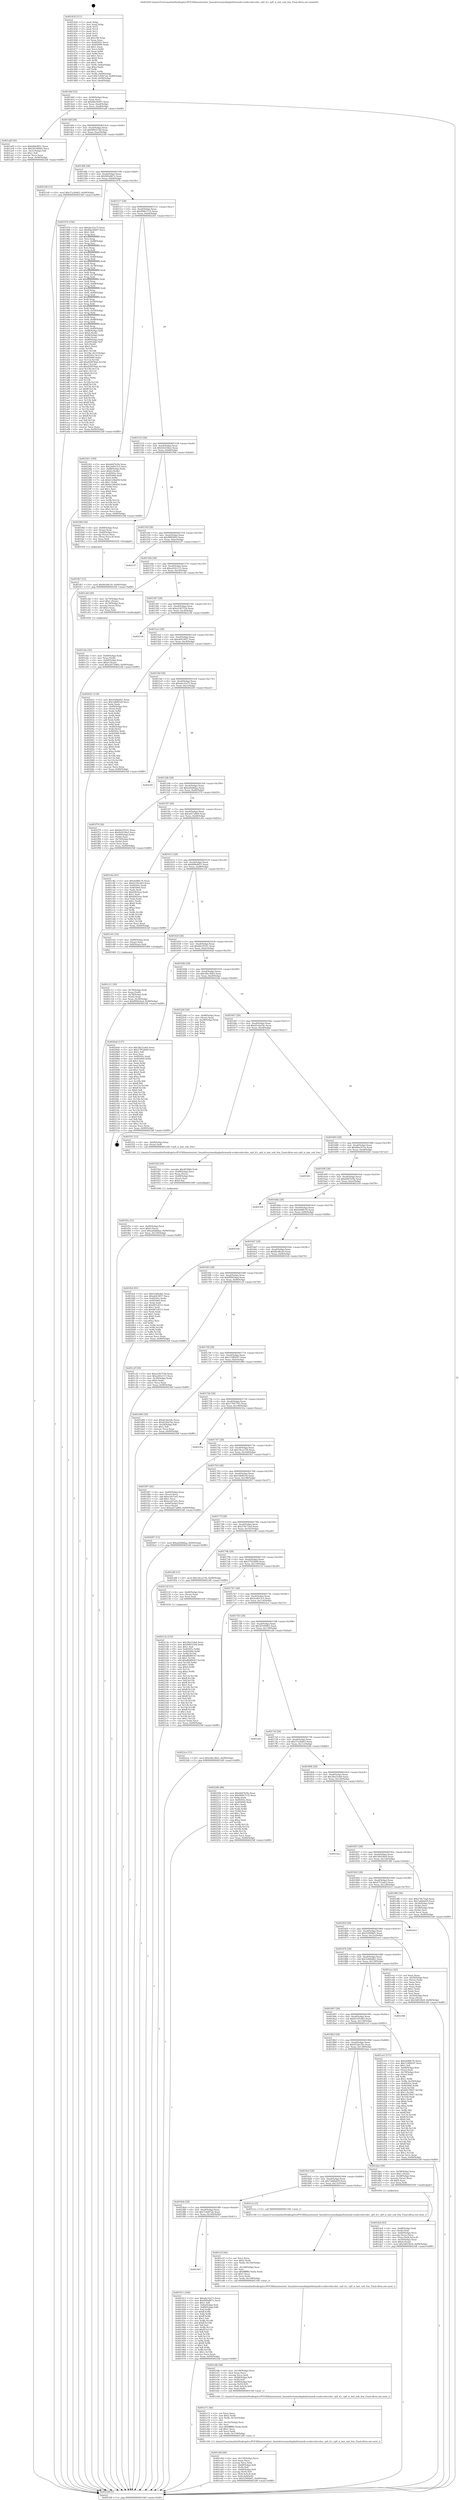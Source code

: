 digraph "0x401450" {
  label = "0x401450 (/mnt/c/Users/mathe/Desktop/tcc/POCII/binaries/extr_linuxdriversmediaplatformmtk-vcodecvdecvdec_vp9_if.c_vp9_is_last_sub_frm_Final-ollvm.out::main(0))"
  labelloc = "t"
  node[shape=record]

  Entry [label="",width=0.3,height=0.3,shape=circle,fillcolor=black,style=filled]
  "0x4014bf" [label="{
     0x4014bf [32]\l
     | [instrs]\l
     &nbsp;&nbsp;0x4014bf \<+6\>: mov -0x90(%rbp),%eax\l
     &nbsp;&nbsp;0x4014c5 \<+2\>: mov %eax,%ecx\l
     &nbsp;&nbsp;0x4014c7 \<+6\>: sub $0x8da54497,%ecx\l
     &nbsp;&nbsp;0x4014cd \<+6\>: mov %eax,-0xa4(%rbp)\l
     &nbsp;&nbsp;0x4014d3 \<+6\>: mov %ecx,-0xa8(%rbp)\l
     &nbsp;&nbsp;0x4014d9 \<+6\>: je 0000000000401adf \<main+0x68f\>\l
  }"]
  "0x401adf" [label="{
     0x401adf [30]\l
     | [instrs]\l
     &nbsp;&nbsp;0x401adf \<+5\>: mov $0xb89e8f51,%eax\l
     &nbsp;&nbsp;0x401ae4 \<+5\>: mov $0x301609b5,%ecx\l
     &nbsp;&nbsp;0x401ae9 \<+3\>: mov -0x31(%rbp),%dl\l
     &nbsp;&nbsp;0x401aec \<+3\>: test $0x1,%dl\l
     &nbsp;&nbsp;0x401aef \<+3\>: cmovne %ecx,%eax\l
     &nbsp;&nbsp;0x401af2 \<+6\>: mov %eax,-0x90(%rbp)\l
     &nbsp;&nbsp;0x401af8 \<+5\>: jmp 00000000004023df \<main+0xf8f\>\l
  }"]
  "0x4014df" [label="{
     0x4014df [28]\l
     | [instrs]\l
     &nbsp;&nbsp;0x4014df \<+5\>: jmp 00000000004014e4 \<main+0x94\>\l
     &nbsp;&nbsp;0x4014e4 \<+6\>: mov -0xa4(%rbp),%eax\l
     &nbsp;&nbsp;0x4014ea \<+5\>: sub $0x908315fd,%eax\l
     &nbsp;&nbsp;0x4014ef \<+6\>: mov %eax,-0xac(%rbp)\l
     &nbsp;&nbsp;0x4014f5 \<+6\>: je 00000000004021d9 \<main+0xd89\>\l
  }"]
  Exit [label="",width=0.3,height=0.3,shape=circle,fillcolor=black,style=filled,peripheries=2]
  "0x4021d9" [label="{
     0x4021d9 [15]\l
     | [instrs]\l
     &nbsp;&nbsp;0x4021d9 \<+10\>: movl $0x37a3b462,-0x90(%rbp)\l
     &nbsp;&nbsp;0x4021e3 \<+5\>: jmp 00000000004023df \<main+0xf8f\>\l
  }"]
  "0x4014fb" [label="{
     0x4014fb [28]\l
     | [instrs]\l
     &nbsp;&nbsp;0x4014fb \<+5\>: jmp 0000000000401500 \<main+0xb0\>\l
     &nbsp;&nbsp;0x401500 \<+6\>: mov -0xa4(%rbp),%eax\l
     &nbsp;&nbsp;0x401506 \<+5\>: sub $0x969a867c,%eax\l
     &nbsp;&nbsp;0x40150b \<+6\>: mov %eax,-0xb0(%rbp)\l
     &nbsp;&nbsp;0x401511 \<+6\>: je 000000000040197b \<main+0x52b\>\l
  }"]
  "0x40213e" [label="{
     0x40213e [155]\l
     | [instrs]\l
     &nbsp;&nbsp;0x40213e \<+5\>: mov $0x38a51de6,%ecx\l
     &nbsp;&nbsp;0x402143 \<+5\>: mov $0x908315fd,%edx\l
     &nbsp;&nbsp;0x402148 \<+3\>: mov $0x1,%sil\l
     &nbsp;&nbsp;0x40214b \<+8\>: mov 0x40505c,%r8d\l
     &nbsp;&nbsp;0x402153 \<+8\>: mov 0x405060,%r9d\l
     &nbsp;&nbsp;0x40215b \<+3\>: mov %r8d,%r10d\l
     &nbsp;&nbsp;0x40215e \<+7\>: sub $0xd6b89167,%r10d\l
     &nbsp;&nbsp;0x402165 \<+4\>: sub $0x1,%r10d\l
     &nbsp;&nbsp;0x402169 \<+7\>: add $0xd6b89167,%r10d\l
     &nbsp;&nbsp;0x402170 \<+4\>: imul %r10d,%r8d\l
     &nbsp;&nbsp;0x402174 \<+4\>: and $0x1,%r8d\l
     &nbsp;&nbsp;0x402178 \<+4\>: cmp $0x0,%r8d\l
     &nbsp;&nbsp;0x40217c \<+4\>: sete %r11b\l
     &nbsp;&nbsp;0x402180 \<+4\>: cmp $0xa,%r9d\l
     &nbsp;&nbsp;0x402184 \<+3\>: setl %bl\l
     &nbsp;&nbsp;0x402187 \<+3\>: mov %r11b,%r14b\l
     &nbsp;&nbsp;0x40218a \<+4\>: xor $0xff,%r14b\l
     &nbsp;&nbsp;0x40218e \<+3\>: mov %bl,%r15b\l
     &nbsp;&nbsp;0x402191 \<+4\>: xor $0xff,%r15b\l
     &nbsp;&nbsp;0x402195 \<+4\>: xor $0x1,%sil\l
     &nbsp;&nbsp;0x402199 \<+3\>: mov %r14b,%r12b\l
     &nbsp;&nbsp;0x40219c \<+4\>: and $0xff,%r12b\l
     &nbsp;&nbsp;0x4021a0 \<+3\>: and %sil,%r11b\l
     &nbsp;&nbsp;0x4021a3 \<+3\>: mov %r15b,%r13b\l
     &nbsp;&nbsp;0x4021a6 \<+4\>: and $0xff,%r13b\l
     &nbsp;&nbsp;0x4021aa \<+3\>: and %sil,%bl\l
     &nbsp;&nbsp;0x4021ad \<+3\>: or %r11b,%r12b\l
     &nbsp;&nbsp;0x4021b0 \<+3\>: or %bl,%r13b\l
     &nbsp;&nbsp;0x4021b3 \<+3\>: xor %r13b,%r12b\l
     &nbsp;&nbsp;0x4021b6 \<+3\>: or %r15b,%r14b\l
     &nbsp;&nbsp;0x4021b9 \<+4\>: xor $0xff,%r14b\l
     &nbsp;&nbsp;0x4021bd \<+4\>: or $0x1,%sil\l
     &nbsp;&nbsp;0x4021c1 \<+3\>: and %sil,%r14b\l
     &nbsp;&nbsp;0x4021c4 \<+3\>: or %r14b,%r12b\l
     &nbsp;&nbsp;0x4021c7 \<+4\>: test $0x1,%r12b\l
     &nbsp;&nbsp;0x4021cb \<+3\>: cmovne %edx,%ecx\l
     &nbsp;&nbsp;0x4021ce \<+6\>: mov %ecx,-0x90(%rbp)\l
     &nbsp;&nbsp;0x4021d4 \<+5\>: jmp 00000000004023df \<main+0xf8f\>\l
  }"]
  "0x40197b" [label="{
     0x40197b [356]\l
     | [instrs]\l
     &nbsp;&nbsp;0x40197b \<+5\>: mov $0xabc32a73,%eax\l
     &nbsp;&nbsp;0x401980 \<+5\>: mov $0x8da54497,%ecx\l
     &nbsp;&nbsp;0x401985 \<+2\>: mov $0x1,%dl\l
     &nbsp;&nbsp;0x401987 \<+3\>: mov %rsp,%rsi\l
     &nbsp;&nbsp;0x40198a \<+4\>: add $0xfffffffffffffff0,%rsi\l
     &nbsp;&nbsp;0x40198e \<+3\>: mov %rsi,%rsp\l
     &nbsp;&nbsp;0x401991 \<+7\>: mov %rsi,-0x88(%rbp)\l
     &nbsp;&nbsp;0x401998 \<+3\>: mov %rsp,%rsi\l
     &nbsp;&nbsp;0x40199b \<+4\>: add $0xfffffffffffffff0,%rsi\l
     &nbsp;&nbsp;0x40199f \<+3\>: mov %rsi,%rsp\l
     &nbsp;&nbsp;0x4019a2 \<+3\>: mov %rsp,%rdi\l
     &nbsp;&nbsp;0x4019a5 \<+4\>: add $0xfffffffffffffff0,%rdi\l
     &nbsp;&nbsp;0x4019a9 \<+3\>: mov %rdi,%rsp\l
     &nbsp;&nbsp;0x4019ac \<+4\>: mov %rdi,-0x80(%rbp)\l
     &nbsp;&nbsp;0x4019b0 \<+3\>: mov %rsp,%rdi\l
     &nbsp;&nbsp;0x4019b3 \<+4\>: add $0xfffffffffffffff0,%rdi\l
     &nbsp;&nbsp;0x4019b7 \<+3\>: mov %rdi,%rsp\l
     &nbsp;&nbsp;0x4019ba \<+4\>: mov %rdi,-0x78(%rbp)\l
     &nbsp;&nbsp;0x4019be \<+3\>: mov %rsp,%rdi\l
     &nbsp;&nbsp;0x4019c1 \<+4\>: add $0xfffffffffffffff0,%rdi\l
     &nbsp;&nbsp;0x4019c5 \<+3\>: mov %rdi,%rsp\l
     &nbsp;&nbsp;0x4019c8 \<+4\>: mov %rdi,-0x70(%rbp)\l
     &nbsp;&nbsp;0x4019cc \<+3\>: mov %rsp,%rdi\l
     &nbsp;&nbsp;0x4019cf \<+4\>: add $0xfffffffffffffff0,%rdi\l
     &nbsp;&nbsp;0x4019d3 \<+3\>: mov %rdi,%rsp\l
     &nbsp;&nbsp;0x4019d6 \<+4\>: mov %rdi,-0x68(%rbp)\l
     &nbsp;&nbsp;0x4019da \<+3\>: mov %rsp,%rdi\l
     &nbsp;&nbsp;0x4019dd \<+4\>: add $0xfffffffffffffff0,%rdi\l
     &nbsp;&nbsp;0x4019e1 \<+3\>: mov %rdi,%rsp\l
     &nbsp;&nbsp;0x4019e4 \<+4\>: mov %rdi,-0x60(%rbp)\l
     &nbsp;&nbsp;0x4019e8 \<+3\>: mov %rsp,%rdi\l
     &nbsp;&nbsp;0x4019eb \<+4\>: add $0xfffffffffffffff0,%rdi\l
     &nbsp;&nbsp;0x4019ef \<+3\>: mov %rdi,%rsp\l
     &nbsp;&nbsp;0x4019f2 \<+4\>: mov %rdi,-0x58(%rbp)\l
     &nbsp;&nbsp;0x4019f6 \<+3\>: mov %rsp,%rdi\l
     &nbsp;&nbsp;0x4019f9 \<+4\>: add $0xfffffffffffffff0,%rdi\l
     &nbsp;&nbsp;0x4019fd \<+3\>: mov %rdi,%rsp\l
     &nbsp;&nbsp;0x401a00 \<+4\>: mov %rdi,-0x50(%rbp)\l
     &nbsp;&nbsp;0x401a04 \<+3\>: mov %rsp,%rdi\l
     &nbsp;&nbsp;0x401a07 \<+4\>: add $0xfffffffffffffff0,%rdi\l
     &nbsp;&nbsp;0x401a0b \<+3\>: mov %rdi,%rsp\l
     &nbsp;&nbsp;0x401a0e \<+4\>: mov %rdi,-0x48(%rbp)\l
     &nbsp;&nbsp;0x401a12 \<+3\>: mov %rsp,%rdi\l
     &nbsp;&nbsp;0x401a15 \<+4\>: add $0xfffffffffffffff0,%rdi\l
     &nbsp;&nbsp;0x401a19 \<+3\>: mov %rdi,%rsp\l
     &nbsp;&nbsp;0x401a1c \<+4\>: mov %rdi,-0x40(%rbp)\l
     &nbsp;&nbsp;0x401a20 \<+7\>: mov -0x88(%rbp),%rdi\l
     &nbsp;&nbsp;0x401a27 \<+6\>: movl $0x0,(%rdi)\l
     &nbsp;&nbsp;0x401a2d \<+7\>: mov -0x94(%rbp),%r8d\l
     &nbsp;&nbsp;0x401a34 \<+3\>: mov %r8d,(%rsi)\l
     &nbsp;&nbsp;0x401a37 \<+4\>: mov -0x80(%rbp),%rdi\l
     &nbsp;&nbsp;0x401a3b \<+7\>: mov -0xa0(%rbp),%r9\l
     &nbsp;&nbsp;0x401a42 \<+3\>: mov %r9,(%rdi)\l
     &nbsp;&nbsp;0x401a45 \<+3\>: cmpl $0x2,(%rsi)\l
     &nbsp;&nbsp;0x401a48 \<+4\>: setne %r10b\l
     &nbsp;&nbsp;0x401a4c \<+4\>: and $0x1,%r10b\l
     &nbsp;&nbsp;0x401a50 \<+4\>: mov %r10b,-0x31(%rbp)\l
     &nbsp;&nbsp;0x401a54 \<+8\>: mov 0x40505c,%r11d\l
     &nbsp;&nbsp;0x401a5c \<+7\>: mov 0x405060,%ebx\l
     &nbsp;&nbsp;0x401a63 \<+3\>: mov %r11d,%r14d\l
     &nbsp;&nbsp;0x401a66 \<+7\>: add $0xd20978ab,%r14d\l
     &nbsp;&nbsp;0x401a6d \<+4\>: sub $0x1,%r14d\l
     &nbsp;&nbsp;0x401a71 \<+7\>: sub $0xd20978ab,%r14d\l
     &nbsp;&nbsp;0x401a78 \<+4\>: imul %r14d,%r11d\l
     &nbsp;&nbsp;0x401a7c \<+4\>: and $0x1,%r11d\l
     &nbsp;&nbsp;0x401a80 \<+4\>: cmp $0x0,%r11d\l
     &nbsp;&nbsp;0x401a84 \<+4\>: sete %r10b\l
     &nbsp;&nbsp;0x401a88 \<+3\>: cmp $0xa,%ebx\l
     &nbsp;&nbsp;0x401a8b \<+4\>: setl %r15b\l
     &nbsp;&nbsp;0x401a8f \<+3\>: mov %r10b,%r12b\l
     &nbsp;&nbsp;0x401a92 \<+4\>: xor $0xff,%r12b\l
     &nbsp;&nbsp;0x401a96 \<+3\>: mov %r15b,%r13b\l
     &nbsp;&nbsp;0x401a99 \<+4\>: xor $0xff,%r13b\l
     &nbsp;&nbsp;0x401a9d \<+3\>: xor $0x1,%dl\l
     &nbsp;&nbsp;0x401aa0 \<+3\>: mov %r12b,%sil\l
     &nbsp;&nbsp;0x401aa3 \<+4\>: and $0xff,%sil\l
     &nbsp;&nbsp;0x401aa7 \<+3\>: and %dl,%r10b\l
     &nbsp;&nbsp;0x401aaa \<+3\>: mov %r13b,%dil\l
     &nbsp;&nbsp;0x401aad \<+4\>: and $0xff,%dil\l
     &nbsp;&nbsp;0x401ab1 \<+3\>: and %dl,%r15b\l
     &nbsp;&nbsp;0x401ab4 \<+3\>: or %r10b,%sil\l
     &nbsp;&nbsp;0x401ab7 \<+3\>: or %r15b,%dil\l
     &nbsp;&nbsp;0x401aba \<+3\>: xor %dil,%sil\l
     &nbsp;&nbsp;0x401abd \<+3\>: or %r13b,%r12b\l
     &nbsp;&nbsp;0x401ac0 \<+4\>: xor $0xff,%r12b\l
     &nbsp;&nbsp;0x401ac4 \<+3\>: or $0x1,%dl\l
     &nbsp;&nbsp;0x401ac7 \<+3\>: and %dl,%r12b\l
     &nbsp;&nbsp;0x401aca \<+3\>: or %r12b,%sil\l
     &nbsp;&nbsp;0x401acd \<+4\>: test $0x1,%sil\l
     &nbsp;&nbsp;0x401ad1 \<+3\>: cmovne %ecx,%eax\l
     &nbsp;&nbsp;0x401ad4 \<+6\>: mov %eax,-0x90(%rbp)\l
     &nbsp;&nbsp;0x401ada \<+5\>: jmp 00000000004023df \<main+0xf8f\>\l
  }"]
  "0x401517" [label="{
     0x401517 [28]\l
     | [instrs]\l
     &nbsp;&nbsp;0x401517 \<+5\>: jmp 000000000040151c \<main+0xcc\>\l
     &nbsp;&nbsp;0x40151c \<+6\>: mov -0xa4(%rbp),%eax\l
     &nbsp;&nbsp;0x401522 \<+5\>: sub $0x994b7135,%eax\l
     &nbsp;&nbsp;0x401527 \<+6\>: mov %eax,-0xb4(%rbp)\l
     &nbsp;&nbsp;0x40152d \<+6\>: je 0000000000402261 \<main+0xe11\>\l
  }"]
  "0x401fb7" [label="{
     0x401fb7 [15]\l
     | [instrs]\l
     &nbsp;&nbsp;0x401fb7 \<+10\>: movl $0xf6c08c20,-0x90(%rbp)\l
     &nbsp;&nbsp;0x401fc1 \<+5\>: jmp 00000000004023df \<main+0xf8f\>\l
  }"]
  "0x402261" [label="{
     0x402261 [109]\l
     | [instrs]\l
     &nbsp;&nbsp;0x402261 \<+5\>: mov $0xdd47b3fa,%eax\l
     &nbsp;&nbsp;0x402266 \<+5\>: mov $0x2ed013c5,%ecx\l
     &nbsp;&nbsp;0x40226b \<+7\>: mov -0x88(%rbp),%rdx\l
     &nbsp;&nbsp;0x402272 \<+6\>: movl $0x0,(%rdx)\l
     &nbsp;&nbsp;0x402278 \<+7\>: mov 0x40505c,%esi\l
     &nbsp;&nbsp;0x40227f \<+7\>: mov 0x405060,%edi\l
     &nbsp;&nbsp;0x402286 \<+3\>: mov %esi,%r8d\l
     &nbsp;&nbsp;0x402289 \<+7\>: sub $0xb120bd50,%r8d\l
     &nbsp;&nbsp;0x402290 \<+4\>: sub $0x1,%r8d\l
     &nbsp;&nbsp;0x402294 \<+7\>: add $0xb120bd50,%r8d\l
     &nbsp;&nbsp;0x40229b \<+4\>: imul %r8d,%esi\l
     &nbsp;&nbsp;0x40229f \<+3\>: and $0x1,%esi\l
     &nbsp;&nbsp;0x4022a2 \<+3\>: cmp $0x0,%esi\l
     &nbsp;&nbsp;0x4022a5 \<+4\>: sete %r9b\l
     &nbsp;&nbsp;0x4022a9 \<+3\>: cmp $0xa,%edi\l
     &nbsp;&nbsp;0x4022ac \<+4\>: setl %r10b\l
     &nbsp;&nbsp;0x4022b0 \<+3\>: mov %r9b,%r11b\l
     &nbsp;&nbsp;0x4022b3 \<+3\>: and %r10b,%r11b\l
     &nbsp;&nbsp;0x4022b6 \<+3\>: xor %r10b,%r9b\l
     &nbsp;&nbsp;0x4022b9 \<+3\>: or %r9b,%r11b\l
     &nbsp;&nbsp;0x4022bc \<+4\>: test $0x1,%r11b\l
     &nbsp;&nbsp;0x4022c0 \<+3\>: cmovne %ecx,%eax\l
     &nbsp;&nbsp;0x4022c3 \<+6\>: mov %eax,-0x90(%rbp)\l
     &nbsp;&nbsp;0x4022c9 \<+5\>: jmp 00000000004023df \<main+0xf8f\>\l
  }"]
  "0x401533" [label="{
     0x401533 [28]\l
     | [instrs]\l
     &nbsp;&nbsp;0x401533 \<+5\>: jmp 0000000000401538 \<main+0xe8\>\l
     &nbsp;&nbsp;0x401538 \<+6\>: mov -0xa4(%rbp),%eax\l
     &nbsp;&nbsp;0x40153e \<+5\>: sub $0x9cb538a3,%eax\l
     &nbsp;&nbsp;0x401543 \<+6\>: mov %eax,-0xb8(%rbp)\l
     &nbsp;&nbsp;0x401549 \<+6\>: je 0000000000401f9d \<main+0xb4d\>\l
  }"]
  "0x401f5a" [label="{
     0x401f5a [31]\l
     | [instrs]\l
     &nbsp;&nbsp;0x401f5a \<+4\>: mov -0x40(%rbp),%rcx\l
     &nbsp;&nbsp;0x401f5e \<+6\>: movl $0x0,(%rcx)\l
     &nbsp;&nbsp;0x401f64 \<+10\>: movl $0xad2b8daa,-0x90(%rbp)\l
     &nbsp;&nbsp;0x401f6e \<+6\>: mov %eax,-0x154(%rbp)\l
     &nbsp;&nbsp;0x401f74 \<+5\>: jmp 00000000004023df \<main+0xf8f\>\l
  }"]
  "0x401f9d" [label="{
     0x401f9d [26]\l
     | [instrs]\l
     &nbsp;&nbsp;0x401f9d \<+4\>: mov -0x68(%rbp),%rax\l
     &nbsp;&nbsp;0x401fa1 \<+3\>: mov (%rax),%rax\l
     &nbsp;&nbsp;0x401fa4 \<+4\>: mov -0x40(%rbp),%rcx\l
     &nbsp;&nbsp;0x401fa8 \<+3\>: movslq (%rcx),%rcx\l
     &nbsp;&nbsp;0x401fab \<+4\>: mov (%rax,%rcx,8),%rax\l
     &nbsp;&nbsp;0x401faf \<+3\>: mov %rax,%rdi\l
     &nbsp;&nbsp;0x401fb2 \<+5\>: call 0000000000401030 \<free@plt\>\l
     | [calls]\l
     &nbsp;&nbsp;0x401030 \{1\} (unknown)\l
  }"]
  "0x40154f" [label="{
     0x40154f [28]\l
     | [instrs]\l
     &nbsp;&nbsp;0x40154f \<+5\>: jmp 0000000000401554 \<main+0x104\>\l
     &nbsp;&nbsp;0x401554 \<+6\>: mov -0xa4(%rbp),%eax\l
     &nbsp;&nbsp;0x40155a \<+5\>: sub $0x9f9f3993,%eax\l
     &nbsp;&nbsp;0x40155f \<+6\>: mov %eax,-0xbc(%rbp)\l
     &nbsp;&nbsp;0x401565 \<+6\>: je 00000000004021f7 \<main+0xda7\>\l
  }"]
  "0x401f3d" [label="{
     0x401f3d [29]\l
     | [instrs]\l
     &nbsp;&nbsp;0x401f3d \<+10\>: movabs $0x4030b6,%rdi\l
     &nbsp;&nbsp;0x401f47 \<+4\>: mov -0x48(%rbp),%rcx\l
     &nbsp;&nbsp;0x401f4b \<+2\>: mov %eax,(%rcx)\l
     &nbsp;&nbsp;0x401f4d \<+4\>: mov -0x48(%rbp),%rcx\l
     &nbsp;&nbsp;0x401f51 \<+2\>: mov (%rcx),%esi\l
     &nbsp;&nbsp;0x401f53 \<+2\>: mov $0x0,%al\l
     &nbsp;&nbsp;0x401f55 \<+5\>: call 0000000000401040 \<printf@plt\>\l
     | [calls]\l
     &nbsp;&nbsp;0x401040 \{1\} (unknown)\l
  }"]
  "0x4021f7" [label="{
     0x4021f7\l
  }", style=dashed]
  "0x40156b" [label="{
     0x40156b [28]\l
     | [instrs]\l
     &nbsp;&nbsp;0x40156b \<+5\>: jmp 0000000000401570 \<main+0x120\>\l
     &nbsp;&nbsp;0x401570 \<+6\>: mov -0xa4(%rbp),%eax\l
     &nbsp;&nbsp;0x401576 \<+5\>: sub $0xa202c115,%eax\l
     &nbsp;&nbsp;0x40157b \<+6\>: mov %eax,-0xc0(%rbp)\l
     &nbsp;&nbsp;0x401581 \<+6\>: je 0000000000401c4d \<main+0x7fd\>\l
  }"]
  "0x401e9d" [label="{
     0x401e9d [49]\l
     | [instrs]\l
     &nbsp;&nbsp;0x401e9d \<+6\>: mov -0x150(%rbp),%ecx\l
     &nbsp;&nbsp;0x401ea3 \<+3\>: imul %eax,%ecx\l
     &nbsp;&nbsp;0x401ea6 \<+3\>: movslq %ecx,%rdi\l
     &nbsp;&nbsp;0x401ea9 \<+4\>: mov -0x68(%rbp),%r8\l
     &nbsp;&nbsp;0x401ead \<+3\>: mov (%r8),%r8\l
     &nbsp;&nbsp;0x401eb0 \<+4\>: mov -0x60(%rbp),%r9\l
     &nbsp;&nbsp;0x401eb4 \<+3\>: movslq (%r9),%r9\l
     &nbsp;&nbsp;0x401eb7 \<+4\>: mov (%r8,%r9,8),%r8\l
     &nbsp;&nbsp;0x401ebb \<+4\>: mov %rdi,0x8(%r8)\l
     &nbsp;&nbsp;0x401ebf \<+10\>: movl $0x52994bf1,-0x90(%rbp)\l
     &nbsp;&nbsp;0x401ec9 \<+5\>: jmp 00000000004023df \<main+0xf8f\>\l
  }"]
  "0x401c4d" [label="{
     0x401c4d [29]\l
     | [instrs]\l
     &nbsp;&nbsp;0x401c4d \<+4\>: mov -0x70(%rbp),%rax\l
     &nbsp;&nbsp;0x401c51 \<+6\>: movl $0x1,(%rax)\l
     &nbsp;&nbsp;0x401c57 \<+4\>: mov -0x70(%rbp),%rax\l
     &nbsp;&nbsp;0x401c5b \<+3\>: movslq (%rax),%rax\l
     &nbsp;&nbsp;0x401c5e \<+4\>: shl $0x3,%rax\l
     &nbsp;&nbsp;0x401c62 \<+3\>: mov %rax,%rdi\l
     &nbsp;&nbsp;0x401c65 \<+5\>: call 0000000000401050 \<malloc@plt\>\l
     | [calls]\l
     &nbsp;&nbsp;0x401050 \{1\} (unknown)\l
  }"]
  "0x401587" [label="{
     0x401587 [28]\l
     | [instrs]\l
     &nbsp;&nbsp;0x401587 \<+5\>: jmp 000000000040158c \<main+0x13c\>\l
     &nbsp;&nbsp;0x40158c \<+6\>: mov -0xa4(%rbp),%eax\l
     &nbsp;&nbsp;0x401592 \<+5\>: sub $0xa236752b,%eax\l
     &nbsp;&nbsp;0x401597 \<+6\>: mov %eax,-0xc4(%rbp)\l
     &nbsp;&nbsp;0x40159d \<+6\>: je 00000000004021e8 \<main+0xd98\>\l
  }"]
  "0x401e71" [label="{
     0x401e71 [44]\l
     | [instrs]\l
     &nbsp;&nbsp;0x401e71 \<+2\>: xor %ecx,%ecx\l
     &nbsp;&nbsp;0x401e73 \<+5\>: mov $0x2,%edx\l
     &nbsp;&nbsp;0x401e78 \<+6\>: mov %edx,-0x14c(%rbp)\l
     &nbsp;&nbsp;0x401e7e \<+1\>: cltd\l
     &nbsp;&nbsp;0x401e7f \<+6\>: mov -0x14c(%rbp),%esi\l
     &nbsp;&nbsp;0x401e85 \<+2\>: idiv %esi\l
     &nbsp;&nbsp;0x401e87 \<+6\>: imul $0xfffffffe,%edx,%edx\l
     &nbsp;&nbsp;0x401e8d \<+3\>: sub $0x1,%ecx\l
     &nbsp;&nbsp;0x401e90 \<+2\>: sub %ecx,%edx\l
     &nbsp;&nbsp;0x401e92 \<+6\>: mov %edx,-0x150(%rbp)\l
     &nbsp;&nbsp;0x401e98 \<+5\>: call 0000000000401160 \<next_i\>\l
     | [calls]\l
     &nbsp;&nbsp;0x401160 \{1\} (/mnt/c/Users/mathe/Desktop/tcc/POCII/binaries/extr_linuxdriversmediaplatformmtk-vcodecvdecvdec_vp9_if.c_vp9_is_last_sub_frm_Final-ollvm.out::next_i)\l
  }"]
  "0x4021e8" [label="{
     0x4021e8\l
  }", style=dashed]
  "0x4015a3" [label="{
     0x4015a3 [28]\l
     | [instrs]\l
     &nbsp;&nbsp;0x4015a3 \<+5\>: jmp 00000000004015a8 \<main+0x158\>\l
     &nbsp;&nbsp;0x4015a8 \<+6\>: mov -0xa4(%rbp),%eax\l
     &nbsp;&nbsp;0x4015ae \<+5\>: sub $0xa6418f37,%eax\l
     &nbsp;&nbsp;0x4015b3 \<+6\>: mov %eax,-0xc8(%rbp)\l
     &nbsp;&nbsp;0x4015b9 \<+6\>: je 0000000000402021 \<main+0xbd1\>\l
  }"]
  "0x401e4b" [label="{
     0x401e4b [38]\l
     | [instrs]\l
     &nbsp;&nbsp;0x401e4b \<+6\>: mov -0x148(%rbp),%ecx\l
     &nbsp;&nbsp;0x401e51 \<+3\>: imul %eax,%ecx\l
     &nbsp;&nbsp;0x401e54 \<+3\>: movslq %ecx,%rdi\l
     &nbsp;&nbsp;0x401e57 \<+4\>: mov -0x68(%rbp),%r8\l
     &nbsp;&nbsp;0x401e5b \<+3\>: mov (%r8),%r8\l
     &nbsp;&nbsp;0x401e5e \<+4\>: mov -0x60(%rbp),%r9\l
     &nbsp;&nbsp;0x401e62 \<+3\>: movslq (%r9),%r9\l
     &nbsp;&nbsp;0x401e65 \<+4\>: mov (%r8,%r9,8),%r8\l
     &nbsp;&nbsp;0x401e69 \<+3\>: mov %rdi,(%r8)\l
     &nbsp;&nbsp;0x401e6c \<+5\>: call 0000000000401160 \<next_i\>\l
     | [calls]\l
     &nbsp;&nbsp;0x401160 \{1\} (/mnt/c/Users/mathe/Desktop/tcc/POCII/binaries/extr_linuxdriversmediaplatformmtk-vcodecvdecvdec_vp9_if.c_vp9_is_last_sub_frm_Final-ollvm.out::next_i)\l
  }"]
  "0x402021" [label="{
     0x402021 [118]\l
     | [instrs]\l
     &nbsp;&nbsp;0x402021 \<+5\>: mov $0x5e48a4b1,%eax\l
     &nbsp;&nbsp;0x402026 \<+5\>: mov $0x1dbf81e8,%ecx\l
     &nbsp;&nbsp;0x40202b \<+2\>: xor %edx,%edx\l
     &nbsp;&nbsp;0x40202d \<+4\>: mov -0x40(%rbp),%rsi\l
     &nbsp;&nbsp;0x402031 \<+2\>: mov (%rsi),%edi\l
     &nbsp;&nbsp;0x402033 \<+3\>: mov %edx,%r8d\l
     &nbsp;&nbsp;0x402036 \<+3\>: sub %edi,%r8d\l
     &nbsp;&nbsp;0x402039 \<+2\>: mov %edx,%edi\l
     &nbsp;&nbsp;0x40203b \<+3\>: sub $0x1,%edi\l
     &nbsp;&nbsp;0x40203e \<+3\>: add %edi,%r8d\l
     &nbsp;&nbsp;0x402041 \<+2\>: mov %edx,%edi\l
     &nbsp;&nbsp;0x402043 \<+3\>: sub %r8d,%edi\l
     &nbsp;&nbsp;0x402046 \<+4\>: mov -0x40(%rbp),%rsi\l
     &nbsp;&nbsp;0x40204a \<+2\>: mov %edi,(%rsi)\l
     &nbsp;&nbsp;0x40204c \<+7\>: mov 0x40505c,%edi\l
     &nbsp;&nbsp;0x402053 \<+8\>: mov 0x405060,%r8d\l
     &nbsp;&nbsp;0x40205b \<+3\>: sub $0x1,%edx\l
     &nbsp;&nbsp;0x40205e \<+3\>: mov %edi,%r9d\l
     &nbsp;&nbsp;0x402061 \<+3\>: add %edx,%r9d\l
     &nbsp;&nbsp;0x402064 \<+4\>: imul %r9d,%edi\l
     &nbsp;&nbsp;0x402068 \<+3\>: and $0x1,%edi\l
     &nbsp;&nbsp;0x40206b \<+3\>: cmp $0x0,%edi\l
     &nbsp;&nbsp;0x40206e \<+4\>: sete %r10b\l
     &nbsp;&nbsp;0x402072 \<+4\>: cmp $0xa,%r8d\l
     &nbsp;&nbsp;0x402076 \<+4\>: setl %r11b\l
     &nbsp;&nbsp;0x40207a \<+3\>: mov %r10b,%bl\l
     &nbsp;&nbsp;0x40207d \<+3\>: and %r11b,%bl\l
     &nbsp;&nbsp;0x402080 \<+3\>: xor %r11b,%r10b\l
     &nbsp;&nbsp;0x402083 \<+3\>: or %r10b,%bl\l
     &nbsp;&nbsp;0x402086 \<+3\>: test $0x1,%bl\l
     &nbsp;&nbsp;0x402089 \<+3\>: cmovne %ecx,%eax\l
     &nbsp;&nbsp;0x40208c \<+6\>: mov %eax,-0x90(%rbp)\l
     &nbsp;&nbsp;0x402092 \<+5\>: jmp 00000000004023df \<main+0xf8f\>\l
  }"]
  "0x4015bf" [label="{
     0x4015bf [28]\l
     | [instrs]\l
     &nbsp;&nbsp;0x4015bf \<+5\>: jmp 00000000004015c4 \<main+0x174\>\l
     &nbsp;&nbsp;0x4015c4 \<+6\>: mov -0xa4(%rbp),%eax\l
     &nbsp;&nbsp;0x4015ca \<+5\>: sub $0xabc32a73,%eax\l
     &nbsp;&nbsp;0x4015cf \<+6\>: mov %eax,-0xcc(%rbp)\l
     &nbsp;&nbsp;0x4015d5 \<+6\>: je 00000000004022f5 \<main+0xea5\>\l
  }"]
  "0x401e1f" [label="{
     0x401e1f [44]\l
     | [instrs]\l
     &nbsp;&nbsp;0x401e1f \<+2\>: xor %ecx,%ecx\l
     &nbsp;&nbsp;0x401e21 \<+5\>: mov $0x2,%edx\l
     &nbsp;&nbsp;0x401e26 \<+6\>: mov %edx,-0x144(%rbp)\l
     &nbsp;&nbsp;0x401e2c \<+1\>: cltd\l
     &nbsp;&nbsp;0x401e2d \<+6\>: mov -0x144(%rbp),%esi\l
     &nbsp;&nbsp;0x401e33 \<+2\>: idiv %esi\l
     &nbsp;&nbsp;0x401e35 \<+6\>: imul $0xfffffffe,%edx,%edx\l
     &nbsp;&nbsp;0x401e3b \<+3\>: sub $0x1,%ecx\l
     &nbsp;&nbsp;0x401e3e \<+2\>: sub %ecx,%edx\l
     &nbsp;&nbsp;0x401e40 \<+6\>: mov %edx,-0x148(%rbp)\l
     &nbsp;&nbsp;0x401e46 \<+5\>: call 0000000000401160 \<next_i\>\l
     | [calls]\l
     &nbsp;&nbsp;0x401160 \{1\} (/mnt/c/Users/mathe/Desktop/tcc/POCII/binaries/extr_linuxdriversmediaplatformmtk-vcodecvdecvdec_vp9_if.c_vp9_is_last_sub_frm_Final-ollvm.out::next_i)\l
  }"]
  "0x4022f5" [label="{
     0x4022f5\l
  }", style=dashed]
  "0x4015db" [label="{
     0x4015db [28]\l
     | [instrs]\l
     &nbsp;&nbsp;0x4015db \<+5\>: jmp 00000000004015e0 \<main+0x190\>\l
     &nbsp;&nbsp;0x4015e0 \<+6\>: mov -0xa4(%rbp),%eax\l
     &nbsp;&nbsp;0x4015e6 \<+5\>: sub $0xad2b8daa,%eax\l
     &nbsp;&nbsp;0x4015eb \<+6\>: mov %eax,-0xd0(%rbp)\l
     &nbsp;&nbsp;0x4015f1 \<+6\>: je 0000000000401f79 \<main+0xb29\>\l
  }"]
  "0x401dcb" [label="{
     0x401dcb [43]\l
     | [instrs]\l
     &nbsp;&nbsp;0x401dcb \<+4\>: mov -0x68(%rbp),%rdi\l
     &nbsp;&nbsp;0x401dcf \<+3\>: mov (%rdi),%rdi\l
     &nbsp;&nbsp;0x401dd2 \<+4\>: mov -0x60(%rbp),%rcx\l
     &nbsp;&nbsp;0x401dd6 \<+3\>: movslq (%rcx),%rcx\l
     &nbsp;&nbsp;0x401dd9 \<+4\>: mov %rax,(%rdi,%rcx,8)\l
     &nbsp;&nbsp;0x401ddd \<+4\>: mov -0x50(%rbp),%rax\l
     &nbsp;&nbsp;0x401de1 \<+6\>: movl $0x0,(%rax)\l
     &nbsp;&nbsp;0x401de7 \<+10\>: movl $0x3d01f4e9,-0x90(%rbp)\l
     &nbsp;&nbsp;0x401df1 \<+5\>: jmp 00000000004023df \<main+0xf8f\>\l
  }"]
  "0x401f79" [label="{
     0x401f79 [36]\l
     | [instrs]\l
     &nbsp;&nbsp;0x401f79 \<+5\>: mov $0xbb25f101,%eax\l
     &nbsp;&nbsp;0x401f7e \<+5\>: mov $0x9cb538a3,%ecx\l
     &nbsp;&nbsp;0x401f83 \<+4\>: mov -0x40(%rbp),%rdx\l
     &nbsp;&nbsp;0x401f87 \<+2\>: mov (%rdx),%esi\l
     &nbsp;&nbsp;0x401f89 \<+4\>: mov -0x70(%rbp),%rdx\l
     &nbsp;&nbsp;0x401f8d \<+2\>: cmp (%rdx),%esi\l
     &nbsp;&nbsp;0x401f8f \<+3\>: cmovl %ecx,%eax\l
     &nbsp;&nbsp;0x401f92 \<+6\>: mov %eax,-0x90(%rbp)\l
     &nbsp;&nbsp;0x401f98 \<+5\>: jmp 00000000004023df \<main+0xf8f\>\l
  }"]
  "0x4015f7" [label="{
     0x4015f7 [28]\l
     | [instrs]\l
     &nbsp;&nbsp;0x4015f7 \<+5\>: jmp 00000000004015fc \<main+0x1ac\>\l
     &nbsp;&nbsp;0x4015fc \<+6\>: mov -0xa4(%rbp),%eax\l
     &nbsp;&nbsp;0x401602 \<+5\>: sub $0xad57a869,%eax\l
     &nbsp;&nbsp;0x401607 \<+6\>: mov %eax,-0xd4(%rbp)\l
     &nbsp;&nbsp;0x40160d \<+6\>: je 0000000000401c8a \<main+0x83a\>\l
  }"]
  "0x401c6a" [label="{
     0x401c6a [32]\l
     | [instrs]\l
     &nbsp;&nbsp;0x401c6a \<+4\>: mov -0x68(%rbp),%rdi\l
     &nbsp;&nbsp;0x401c6e \<+3\>: mov %rax,(%rdi)\l
     &nbsp;&nbsp;0x401c71 \<+4\>: mov -0x60(%rbp),%rax\l
     &nbsp;&nbsp;0x401c75 \<+6\>: movl $0x0,(%rax)\l
     &nbsp;&nbsp;0x401c7b \<+10\>: movl $0xad57a869,-0x90(%rbp)\l
     &nbsp;&nbsp;0x401c85 \<+5\>: jmp 00000000004023df \<main+0xf8f\>\l
  }"]
  "0x401c8a" [label="{
     0x401c8a [91]\l
     | [instrs]\l
     &nbsp;&nbsp;0x401c8a \<+5\>: mov $0xeb48fc76,%eax\l
     &nbsp;&nbsp;0x401c8f \<+5\>: mov $0x61591d03,%ecx\l
     &nbsp;&nbsp;0x401c94 \<+7\>: mov 0x40505c,%edx\l
     &nbsp;&nbsp;0x401c9b \<+7\>: mov 0x405060,%esi\l
     &nbsp;&nbsp;0x401ca2 \<+2\>: mov %edx,%edi\l
     &nbsp;&nbsp;0x401ca4 \<+6\>: sub $0xb943eea,%edi\l
     &nbsp;&nbsp;0x401caa \<+3\>: sub $0x1,%edi\l
     &nbsp;&nbsp;0x401cad \<+6\>: add $0xb943eea,%edi\l
     &nbsp;&nbsp;0x401cb3 \<+3\>: imul %edi,%edx\l
     &nbsp;&nbsp;0x401cb6 \<+3\>: and $0x1,%edx\l
     &nbsp;&nbsp;0x401cb9 \<+3\>: cmp $0x0,%edx\l
     &nbsp;&nbsp;0x401cbc \<+4\>: sete %r8b\l
     &nbsp;&nbsp;0x401cc0 \<+3\>: cmp $0xa,%esi\l
     &nbsp;&nbsp;0x401cc3 \<+4\>: setl %r9b\l
     &nbsp;&nbsp;0x401cc7 \<+3\>: mov %r8b,%r10b\l
     &nbsp;&nbsp;0x401cca \<+3\>: and %r9b,%r10b\l
     &nbsp;&nbsp;0x401ccd \<+3\>: xor %r9b,%r8b\l
     &nbsp;&nbsp;0x401cd0 \<+3\>: or %r8b,%r10b\l
     &nbsp;&nbsp;0x401cd3 \<+4\>: test $0x1,%r10b\l
     &nbsp;&nbsp;0x401cd7 \<+3\>: cmovne %ecx,%eax\l
     &nbsp;&nbsp;0x401cda \<+6\>: mov %eax,-0x90(%rbp)\l
     &nbsp;&nbsp;0x401ce0 \<+5\>: jmp 00000000004023df \<main+0xf8f\>\l
  }"]
  "0x401613" [label="{
     0x401613 [28]\l
     | [instrs]\l
     &nbsp;&nbsp;0x401613 \<+5\>: jmp 0000000000401618 \<main+0x1c8\>\l
     &nbsp;&nbsp;0x401618 \<+6\>: mov -0xa4(%rbp),%eax\l
     &nbsp;&nbsp;0x40161e \<+5\>: sub $0xb89e8f51,%eax\l
     &nbsp;&nbsp;0x401623 \<+6\>: mov %eax,-0xd8(%rbp)\l
     &nbsp;&nbsp;0x401629 \<+6\>: je 0000000000401c01 \<main+0x7b1\>\l
  }"]
  "0x401c11" [label="{
     0x401c11 [30]\l
     | [instrs]\l
     &nbsp;&nbsp;0x401c11 \<+4\>: mov -0x78(%rbp),%rdi\l
     &nbsp;&nbsp;0x401c15 \<+2\>: mov %eax,(%rdi)\l
     &nbsp;&nbsp;0x401c17 \<+4\>: mov -0x78(%rbp),%rdi\l
     &nbsp;&nbsp;0x401c1b \<+2\>: mov (%rdi),%eax\l
     &nbsp;&nbsp;0x401c1d \<+3\>: mov %eax,-0x30(%rbp)\l
     &nbsp;&nbsp;0x401c20 \<+10\>: movl $0xf90024ad,-0x90(%rbp)\l
     &nbsp;&nbsp;0x401c2a \<+5\>: jmp 00000000004023df \<main+0xf8f\>\l
  }"]
  "0x401c01" [label="{
     0x401c01 [16]\l
     | [instrs]\l
     &nbsp;&nbsp;0x401c01 \<+4\>: mov -0x80(%rbp),%rax\l
     &nbsp;&nbsp;0x401c05 \<+3\>: mov (%rax),%rax\l
     &nbsp;&nbsp;0x401c08 \<+4\>: mov 0x8(%rax),%rdi\l
     &nbsp;&nbsp;0x401c0c \<+5\>: call 0000000000401060 \<atoi@plt\>\l
     | [calls]\l
     &nbsp;&nbsp;0x401060 \{1\} (unknown)\l
  }"]
  "0x40162f" [label="{
     0x40162f [28]\l
     | [instrs]\l
     &nbsp;&nbsp;0x40162f \<+5\>: jmp 0000000000401634 \<main+0x1e4\>\l
     &nbsp;&nbsp;0x401634 \<+6\>: mov -0xa4(%rbp),%eax\l
     &nbsp;&nbsp;0x40163a \<+5\>: sub $0xbb25f101,%eax\l
     &nbsp;&nbsp;0x40163f \<+6\>: mov %eax,-0xdc(%rbp)\l
     &nbsp;&nbsp;0x401645 \<+6\>: je 00000000004020a6 \<main+0xc56\>\l
  }"]
  "0x401450" [label="{
     0x401450 [111]\l
     | [instrs]\l
     &nbsp;&nbsp;0x401450 \<+1\>: push %rbp\l
     &nbsp;&nbsp;0x401451 \<+3\>: mov %rsp,%rbp\l
     &nbsp;&nbsp;0x401454 \<+2\>: push %r15\l
     &nbsp;&nbsp;0x401456 \<+2\>: push %r14\l
     &nbsp;&nbsp;0x401458 \<+2\>: push %r13\l
     &nbsp;&nbsp;0x40145a \<+2\>: push %r12\l
     &nbsp;&nbsp;0x40145c \<+1\>: push %rbx\l
     &nbsp;&nbsp;0x40145d \<+7\>: sub $0x148,%rsp\l
     &nbsp;&nbsp;0x401464 \<+2\>: xor %eax,%eax\l
     &nbsp;&nbsp;0x401466 \<+7\>: mov 0x40505c,%ecx\l
     &nbsp;&nbsp;0x40146d \<+7\>: mov 0x405060,%edx\l
     &nbsp;&nbsp;0x401474 \<+3\>: sub $0x1,%eax\l
     &nbsp;&nbsp;0x401477 \<+3\>: mov %ecx,%r8d\l
     &nbsp;&nbsp;0x40147a \<+3\>: add %eax,%r8d\l
     &nbsp;&nbsp;0x40147d \<+4\>: imul %r8d,%ecx\l
     &nbsp;&nbsp;0x401481 \<+3\>: and $0x1,%ecx\l
     &nbsp;&nbsp;0x401484 \<+3\>: cmp $0x0,%ecx\l
     &nbsp;&nbsp;0x401487 \<+4\>: sete %r9b\l
     &nbsp;&nbsp;0x40148b \<+4\>: and $0x1,%r9b\l
     &nbsp;&nbsp;0x40148f \<+7\>: mov %r9b,-0x8a(%rbp)\l
     &nbsp;&nbsp;0x401496 \<+3\>: cmp $0xa,%edx\l
     &nbsp;&nbsp;0x401499 \<+4\>: setl %r9b\l
     &nbsp;&nbsp;0x40149d \<+4\>: and $0x1,%r9b\l
     &nbsp;&nbsp;0x4014a1 \<+7\>: mov %r9b,-0x89(%rbp)\l
     &nbsp;&nbsp;0x4014a8 \<+10\>: movl $0x7c4d47ab,-0x90(%rbp)\l
     &nbsp;&nbsp;0x4014b2 \<+6\>: mov %edi,-0x94(%rbp)\l
     &nbsp;&nbsp;0x4014b8 \<+7\>: mov %rsi,-0xa0(%rbp)\l
  }"]
  "0x4020a6" [label="{
     0x4020a6 [137]\l
     | [instrs]\l
     &nbsp;&nbsp;0x4020a6 \<+5\>: mov $0x38a51de6,%eax\l
     &nbsp;&nbsp;0x4020ab \<+5\>: mov $0x27952b90,%ecx\l
     &nbsp;&nbsp;0x4020b0 \<+2\>: mov $0x1,%dl\l
     &nbsp;&nbsp;0x4020b2 \<+2\>: xor %esi,%esi\l
     &nbsp;&nbsp;0x4020b4 \<+7\>: mov 0x40505c,%edi\l
     &nbsp;&nbsp;0x4020bb \<+8\>: mov 0x405060,%r8d\l
     &nbsp;&nbsp;0x4020c3 \<+3\>: sub $0x1,%esi\l
     &nbsp;&nbsp;0x4020c6 \<+3\>: mov %edi,%r9d\l
     &nbsp;&nbsp;0x4020c9 \<+3\>: add %esi,%r9d\l
     &nbsp;&nbsp;0x4020cc \<+4\>: imul %r9d,%edi\l
     &nbsp;&nbsp;0x4020d0 \<+3\>: and $0x1,%edi\l
     &nbsp;&nbsp;0x4020d3 \<+3\>: cmp $0x0,%edi\l
     &nbsp;&nbsp;0x4020d6 \<+4\>: sete %r10b\l
     &nbsp;&nbsp;0x4020da \<+4\>: cmp $0xa,%r8d\l
     &nbsp;&nbsp;0x4020de \<+4\>: setl %r11b\l
     &nbsp;&nbsp;0x4020e2 \<+3\>: mov %r10b,%bl\l
     &nbsp;&nbsp;0x4020e5 \<+3\>: xor $0xff,%bl\l
     &nbsp;&nbsp;0x4020e8 \<+3\>: mov %r11b,%r14b\l
     &nbsp;&nbsp;0x4020eb \<+4\>: xor $0xff,%r14b\l
     &nbsp;&nbsp;0x4020ef \<+3\>: xor $0x0,%dl\l
     &nbsp;&nbsp;0x4020f2 \<+3\>: mov %bl,%r15b\l
     &nbsp;&nbsp;0x4020f5 \<+4\>: and $0x0,%r15b\l
     &nbsp;&nbsp;0x4020f9 \<+3\>: and %dl,%r10b\l
     &nbsp;&nbsp;0x4020fc \<+3\>: mov %r14b,%r12b\l
     &nbsp;&nbsp;0x4020ff \<+4\>: and $0x0,%r12b\l
     &nbsp;&nbsp;0x402103 \<+3\>: and %dl,%r11b\l
     &nbsp;&nbsp;0x402106 \<+3\>: or %r10b,%r15b\l
     &nbsp;&nbsp;0x402109 \<+3\>: or %r11b,%r12b\l
     &nbsp;&nbsp;0x40210c \<+3\>: xor %r12b,%r15b\l
     &nbsp;&nbsp;0x40210f \<+3\>: or %r14b,%bl\l
     &nbsp;&nbsp;0x402112 \<+3\>: xor $0xff,%bl\l
     &nbsp;&nbsp;0x402115 \<+3\>: or $0x0,%dl\l
     &nbsp;&nbsp;0x402118 \<+2\>: and %dl,%bl\l
     &nbsp;&nbsp;0x40211a \<+3\>: or %bl,%r15b\l
     &nbsp;&nbsp;0x40211d \<+4\>: test $0x1,%r15b\l
     &nbsp;&nbsp;0x402121 \<+3\>: cmovne %ecx,%eax\l
     &nbsp;&nbsp;0x402124 \<+6\>: mov %eax,-0x90(%rbp)\l
     &nbsp;&nbsp;0x40212a \<+5\>: jmp 00000000004023df \<main+0xf8f\>\l
  }"]
  "0x40164b" [label="{
     0x40164b [28]\l
     | [instrs]\l
     &nbsp;&nbsp;0x40164b \<+5\>: jmp 0000000000401650 \<main+0x200\>\l
     &nbsp;&nbsp;0x401650 \<+6\>: mov -0xa4(%rbp),%eax\l
     &nbsp;&nbsp;0x401656 \<+5\>: sub $0xc6bc3bb3,%eax\l
     &nbsp;&nbsp;0x40165b \<+6\>: mov %eax,-0xe0(%rbp)\l
     &nbsp;&nbsp;0x401661 \<+6\>: je 00000000004022dd \<main+0xe8d\>\l
  }"]
  "0x4023df" [label="{
     0x4023df [5]\l
     | [instrs]\l
     &nbsp;&nbsp;0x4023df \<+5\>: jmp 00000000004014bf \<main+0x6f\>\l
  }"]
  "0x4022dd" [label="{
     0x4022dd [24]\l
     | [instrs]\l
     &nbsp;&nbsp;0x4022dd \<+7\>: mov -0x88(%rbp),%rax\l
     &nbsp;&nbsp;0x4022e4 \<+2\>: mov (%rax),%eax\l
     &nbsp;&nbsp;0x4022e6 \<+4\>: lea -0x28(%rbp),%rsp\l
     &nbsp;&nbsp;0x4022ea \<+1\>: pop %rbx\l
     &nbsp;&nbsp;0x4022eb \<+2\>: pop %r12\l
     &nbsp;&nbsp;0x4022ed \<+2\>: pop %r13\l
     &nbsp;&nbsp;0x4022ef \<+2\>: pop %r14\l
     &nbsp;&nbsp;0x4022f1 \<+2\>: pop %r15\l
     &nbsp;&nbsp;0x4022f3 \<+1\>: pop %rbp\l
     &nbsp;&nbsp;0x4022f4 \<+1\>: ret\l
  }"]
  "0x401667" [label="{
     0x401667 [28]\l
     | [instrs]\l
     &nbsp;&nbsp;0x401667 \<+5\>: jmp 000000000040166c \<main+0x21c\>\l
     &nbsp;&nbsp;0x40166c \<+6\>: mov -0xa4(%rbp),%eax\l
     &nbsp;&nbsp;0x401672 \<+5\>: sub $0xd1eba54c,%eax\l
     &nbsp;&nbsp;0x401677 \<+6\>: mov %eax,-0xe4(%rbp)\l
     &nbsp;&nbsp;0x40167d \<+6\>: je 0000000000401f31 \<main+0xae1\>\l
  }"]
  "0x401907" [label="{
     0x401907\l
  }", style=dashed]
  "0x401f31" [label="{
     0x401f31 [12]\l
     | [instrs]\l
     &nbsp;&nbsp;0x401f31 \<+4\>: mov -0x68(%rbp),%rax\l
     &nbsp;&nbsp;0x401f35 \<+3\>: mov (%rax),%rdi\l
     &nbsp;&nbsp;0x401f38 \<+5\>: call 0000000000401240 \<vp9_is_last_sub_frm\>\l
     | [calls]\l
     &nbsp;&nbsp;0x401240 \{1\} (/mnt/c/Users/mathe/Desktop/tcc/POCII/binaries/extr_linuxdriversmediaplatformmtk-vcodecvdecvdec_vp9_if.c_vp9_is_last_sub_frm_Final-ollvm.out::vp9_is_last_sub_frm)\l
  }"]
  "0x401683" [label="{
     0x401683 [28]\l
     | [instrs]\l
     &nbsp;&nbsp;0x401683 \<+5\>: jmp 0000000000401688 \<main+0x238\>\l
     &nbsp;&nbsp;0x401688 \<+6\>: mov -0xa4(%rbp),%eax\l
     &nbsp;&nbsp;0x40168e \<+5\>: sub $0xd9ac915a,%eax\l
     &nbsp;&nbsp;0x401693 \<+6\>: mov %eax,-0xe8(%rbp)\l
     &nbsp;&nbsp;0x401699 \<+6\>: je 0000000000401bf2 \<main+0x7a2\>\l
  }"]
  "0x401911" [label="{
     0x401911 [106]\l
     | [instrs]\l
     &nbsp;&nbsp;0x401911 \<+5\>: mov $0xabc32a73,%eax\l
     &nbsp;&nbsp;0x401916 \<+5\>: mov $0x969a867c,%ecx\l
     &nbsp;&nbsp;0x40191b \<+2\>: mov $0x1,%dl\l
     &nbsp;&nbsp;0x40191d \<+7\>: mov -0x8a(%rbp),%sil\l
     &nbsp;&nbsp;0x401924 \<+7\>: mov -0x89(%rbp),%dil\l
     &nbsp;&nbsp;0x40192b \<+3\>: mov %sil,%r8b\l
     &nbsp;&nbsp;0x40192e \<+4\>: xor $0xff,%r8b\l
     &nbsp;&nbsp;0x401932 \<+3\>: mov %dil,%r9b\l
     &nbsp;&nbsp;0x401935 \<+4\>: xor $0xff,%r9b\l
     &nbsp;&nbsp;0x401939 \<+3\>: xor $0x1,%dl\l
     &nbsp;&nbsp;0x40193c \<+3\>: mov %r8b,%r10b\l
     &nbsp;&nbsp;0x40193f \<+4\>: and $0xff,%r10b\l
     &nbsp;&nbsp;0x401943 \<+3\>: and %dl,%sil\l
     &nbsp;&nbsp;0x401946 \<+3\>: mov %r9b,%r11b\l
     &nbsp;&nbsp;0x401949 \<+4\>: and $0xff,%r11b\l
     &nbsp;&nbsp;0x40194d \<+3\>: and %dl,%dil\l
     &nbsp;&nbsp;0x401950 \<+3\>: or %sil,%r10b\l
     &nbsp;&nbsp;0x401953 \<+3\>: or %dil,%r11b\l
     &nbsp;&nbsp;0x401956 \<+3\>: xor %r11b,%r10b\l
     &nbsp;&nbsp;0x401959 \<+3\>: or %r9b,%r8b\l
     &nbsp;&nbsp;0x40195c \<+4\>: xor $0xff,%r8b\l
     &nbsp;&nbsp;0x401960 \<+3\>: or $0x1,%dl\l
     &nbsp;&nbsp;0x401963 \<+3\>: and %dl,%r8b\l
     &nbsp;&nbsp;0x401966 \<+3\>: or %r8b,%r10b\l
     &nbsp;&nbsp;0x401969 \<+4\>: test $0x1,%r10b\l
     &nbsp;&nbsp;0x40196d \<+3\>: cmovne %ecx,%eax\l
     &nbsp;&nbsp;0x401970 \<+6\>: mov %eax,-0x90(%rbp)\l
     &nbsp;&nbsp;0x401976 \<+5\>: jmp 00000000004023df \<main+0xf8f\>\l
  }"]
  "0x401bf2" [label="{
     0x401bf2\l
  }", style=dashed]
  "0x40169f" [label="{
     0x40169f [28]\l
     | [instrs]\l
     &nbsp;&nbsp;0x40169f \<+5\>: jmp 00000000004016a4 \<main+0x254\>\l
     &nbsp;&nbsp;0x4016a4 \<+6\>: mov -0xa4(%rbp),%eax\l
     &nbsp;&nbsp;0x4016aa \<+5\>: sub $0xdd47b3fa,%eax\l
     &nbsp;&nbsp;0x4016af \<+6\>: mov %eax,-0xec(%rbp)\l
     &nbsp;&nbsp;0x4016b5 \<+6\>: je 00000000004023c8 \<main+0xf78\>\l
  }"]
  "0x4018eb" [label="{
     0x4018eb [28]\l
     | [instrs]\l
     &nbsp;&nbsp;0x4018eb \<+5\>: jmp 00000000004018f0 \<main+0x4a0\>\l
     &nbsp;&nbsp;0x4018f0 \<+6\>: mov -0xa4(%rbp),%eax\l
     &nbsp;&nbsp;0x4018f6 \<+5\>: sub $0x7c4d47ab,%eax\l
     &nbsp;&nbsp;0x4018fb \<+6\>: mov %eax,-0x140(%rbp)\l
     &nbsp;&nbsp;0x401901 \<+6\>: je 0000000000401911 \<main+0x4c1\>\l
  }"]
  "0x4023c8" [label="{
     0x4023c8\l
  }", style=dashed]
  "0x4016bb" [label="{
     0x4016bb [28]\l
     | [instrs]\l
     &nbsp;&nbsp;0x4016bb \<+5\>: jmp 00000000004016c0 \<main+0x270\>\l
     &nbsp;&nbsp;0x4016c0 \<+6\>: mov -0xa4(%rbp),%eax\l
     &nbsp;&nbsp;0x4016c6 \<+5\>: sub $0xeb48fc76,%eax\l
     &nbsp;&nbsp;0x4016cb \<+6\>: mov %eax,-0xf0(%rbp)\l
     &nbsp;&nbsp;0x4016d1 \<+6\>: je 000000000040235b \<main+0xf0b\>\l
  }"]
  "0x401e1a" [label="{
     0x401e1a [5]\l
     | [instrs]\l
     &nbsp;&nbsp;0x401e1a \<+5\>: call 0000000000401160 \<next_i\>\l
     | [calls]\l
     &nbsp;&nbsp;0x401160 \{1\} (/mnt/c/Users/mathe/Desktop/tcc/POCII/binaries/extr_linuxdriversmediaplatformmtk-vcodecvdecvdec_vp9_if.c_vp9_is_last_sub_frm_Final-ollvm.out::next_i)\l
  }"]
  "0x40235b" [label="{
     0x40235b\l
  }", style=dashed]
  "0x4016d7" [label="{
     0x4016d7 [28]\l
     | [instrs]\l
     &nbsp;&nbsp;0x4016d7 \<+5\>: jmp 00000000004016dc \<main+0x28c\>\l
     &nbsp;&nbsp;0x4016dc \<+6\>: mov -0xa4(%rbp),%eax\l
     &nbsp;&nbsp;0x4016e2 \<+5\>: sub $0xf6c08c20,%eax\l
     &nbsp;&nbsp;0x4016e7 \<+6\>: mov %eax,-0xf4(%rbp)\l
     &nbsp;&nbsp;0x4016ed \<+6\>: je 0000000000401fc6 \<main+0xb76\>\l
  }"]
  "0x4018cf" [label="{
     0x4018cf [28]\l
     | [instrs]\l
     &nbsp;&nbsp;0x4018cf \<+5\>: jmp 00000000004018d4 \<main+0x484\>\l
     &nbsp;&nbsp;0x4018d4 \<+6\>: mov -0xa4(%rbp),%eax\l
     &nbsp;&nbsp;0x4018da \<+5\>: sub $0x7a66bd39,%eax\l
     &nbsp;&nbsp;0x4018df \<+6\>: mov %eax,-0x13c(%rbp)\l
     &nbsp;&nbsp;0x4018e5 \<+6\>: je 0000000000401e1a \<main+0x9ca\>\l
  }"]
  "0x401fc6" [label="{
     0x401fc6 [91]\l
     | [instrs]\l
     &nbsp;&nbsp;0x401fc6 \<+5\>: mov $0x5e48a4b1,%eax\l
     &nbsp;&nbsp;0x401fcb \<+5\>: mov $0xa6418f37,%ecx\l
     &nbsp;&nbsp;0x401fd0 \<+7\>: mov 0x40505c,%edx\l
     &nbsp;&nbsp;0x401fd7 \<+7\>: mov 0x405060,%esi\l
     &nbsp;&nbsp;0x401fde \<+2\>: mov %edx,%edi\l
     &nbsp;&nbsp;0x401fe0 \<+6\>: add $0x687a4515,%edi\l
     &nbsp;&nbsp;0x401fe6 \<+3\>: sub $0x1,%edi\l
     &nbsp;&nbsp;0x401fe9 \<+6\>: sub $0x687a4515,%edi\l
     &nbsp;&nbsp;0x401fef \<+3\>: imul %edi,%edx\l
     &nbsp;&nbsp;0x401ff2 \<+3\>: and $0x1,%edx\l
     &nbsp;&nbsp;0x401ff5 \<+3\>: cmp $0x0,%edx\l
     &nbsp;&nbsp;0x401ff8 \<+4\>: sete %r8b\l
     &nbsp;&nbsp;0x401ffc \<+3\>: cmp $0xa,%esi\l
     &nbsp;&nbsp;0x401fff \<+4\>: setl %r9b\l
     &nbsp;&nbsp;0x402003 \<+3\>: mov %r8b,%r10b\l
     &nbsp;&nbsp;0x402006 \<+3\>: and %r9b,%r10b\l
     &nbsp;&nbsp;0x402009 \<+3\>: xor %r9b,%r8b\l
     &nbsp;&nbsp;0x40200c \<+3\>: or %r8b,%r10b\l
     &nbsp;&nbsp;0x40200f \<+4\>: test $0x1,%r10b\l
     &nbsp;&nbsp;0x402013 \<+3\>: cmovne %ecx,%eax\l
     &nbsp;&nbsp;0x402016 \<+6\>: mov %eax,-0x90(%rbp)\l
     &nbsp;&nbsp;0x40201c \<+5\>: jmp 00000000004023df \<main+0xf8f\>\l
  }"]
  "0x4016f3" [label="{
     0x4016f3 [28]\l
     | [instrs]\l
     &nbsp;&nbsp;0x4016f3 \<+5\>: jmp 00000000004016f8 \<main+0x2a8\>\l
     &nbsp;&nbsp;0x4016f8 \<+6\>: mov -0xa4(%rbp),%eax\l
     &nbsp;&nbsp;0x4016fe \<+5\>: sub $0xf90024ad,%eax\l
     &nbsp;&nbsp;0x401703 \<+6\>: mov %eax,-0xf8(%rbp)\l
     &nbsp;&nbsp;0x401709 \<+6\>: je 0000000000401c2f \<main+0x7df\>\l
  }"]
  "0x401dae" [label="{
     0x401dae [29]\l
     | [instrs]\l
     &nbsp;&nbsp;0x401dae \<+4\>: mov -0x58(%rbp),%rax\l
     &nbsp;&nbsp;0x401db2 \<+6\>: movl $0x1,(%rax)\l
     &nbsp;&nbsp;0x401db8 \<+4\>: mov -0x58(%rbp),%rax\l
     &nbsp;&nbsp;0x401dbc \<+3\>: movslq (%rax),%rax\l
     &nbsp;&nbsp;0x401dbf \<+4\>: shl $0x4,%rax\l
     &nbsp;&nbsp;0x401dc3 \<+3\>: mov %rax,%rdi\l
     &nbsp;&nbsp;0x401dc6 \<+5\>: call 0000000000401050 \<malloc@plt\>\l
     | [calls]\l
     &nbsp;&nbsp;0x401050 \{1\} (unknown)\l
  }"]
  "0x401c2f" [label="{
     0x401c2f [30]\l
     | [instrs]\l
     &nbsp;&nbsp;0x401c2f \<+5\>: mov $0xa236752b,%eax\l
     &nbsp;&nbsp;0x401c34 \<+5\>: mov $0xa202c115,%ecx\l
     &nbsp;&nbsp;0x401c39 \<+3\>: mov -0x30(%rbp),%edx\l
     &nbsp;&nbsp;0x401c3c \<+3\>: cmp $0x0,%edx\l
     &nbsp;&nbsp;0x401c3f \<+3\>: cmove %ecx,%eax\l
     &nbsp;&nbsp;0x401c42 \<+6\>: mov %eax,-0x90(%rbp)\l
     &nbsp;&nbsp;0x401c48 \<+5\>: jmp 00000000004023df \<main+0xf8f\>\l
  }"]
  "0x40170f" [label="{
     0x40170f [28]\l
     | [instrs]\l
     &nbsp;&nbsp;0x40170f \<+5\>: jmp 0000000000401714 \<main+0x2c4\>\l
     &nbsp;&nbsp;0x401714 \<+6\>: mov -0xa4(%rbp),%eax\l
     &nbsp;&nbsp;0x40171a \<+5\>: sub $0x11089597,%eax\l
     &nbsp;&nbsp;0x40171f \<+6\>: mov %eax,-0xfc(%rbp)\l
     &nbsp;&nbsp;0x401725 \<+6\>: je 0000000000401d90 \<main+0x940\>\l
  }"]
  "0x4018b3" [label="{
     0x4018b3 [28]\l
     | [instrs]\l
     &nbsp;&nbsp;0x4018b3 \<+5\>: jmp 00000000004018b8 \<main+0x468\>\l
     &nbsp;&nbsp;0x4018b8 \<+6\>: mov -0xa4(%rbp),%eax\l
     &nbsp;&nbsp;0x4018be \<+5\>: sub $0x652ba7bc,%eax\l
     &nbsp;&nbsp;0x4018c3 \<+6\>: mov %eax,-0x138(%rbp)\l
     &nbsp;&nbsp;0x4018c9 \<+6\>: je 0000000000401dae \<main+0x95e\>\l
  }"]
  "0x401d90" [label="{
     0x401d90 [30]\l
     | [instrs]\l
     &nbsp;&nbsp;0x401d90 \<+5\>: mov $0xd1eba54c,%eax\l
     &nbsp;&nbsp;0x401d95 \<+5\>: mov $0x652ba7bc,%ecx\l
     &nbsp;&nbsp;0x401d9a \<+3\>: mov -0x29(%rbp),%dl\l
     &nbsp;&nbsp;0x401d9d \<+3\>: test $0x1,%dl\l
     &nbsp;&nbsp;0x401da0 \<+3\>: cmovne %ecx,%eax\l
     &nbsp;&nbsp;0x401da3 \<+6\>: mov %eax,-0x90(%rbp)\l
     &nbsp;&nbsp;0x401da9 \<+5\>: jmp 00000000004023df \<main+0xf8f\>\l
  }"]
  "0x40172b" [label="{
     0x40172b [28]\l
     | [instrs]\l
     &nbsp;&nbsp;0x40172b \<+5\>: jmp 0000000000401730 \<main+0x2e0\>\l
     &nbsp;&nbsp;0x401730 \<+6\>: mov -0xa4(%rbp),%eax\l
     &nbsp;&nbsp;0x401736 \<+5\>: sub $0x17947745,%eax\l
     &nbsp;&nbsp;0x40173b \<+6\>: mov %eax,-0x100(%rbp)\l
     &nbsp;&nbsp;0x401741 \<+6\>: je 000000000040233a \<main+0xeea\>\l
  }"]
  "0x401ce5" [label="{
     0x401ce5 [171]\l
     | [instrs]\l
     &nbsp;&nbsp;0x401ce5 \<+5\>: mov $0xeb48fc76,%eax\l
     &nbsp;&nbsp;0x401cea \<+5\>: mov $0x11089597,%ecx\l
     &nbsp;&nbsp;0x401cef \<+2\>: mov $0x1,%dl\l
     &nbsp;&nbsp;0x401cf1 \<+4\>: mov -0x60(%rbp),%rsi\l
     &nbsp;&nbsp;0x401cf5 \<+2\>: mov (%rsi),%edi\l
     &nbsp;&nbsp;0x401cf7 \<+4\>: mov -0x70(%rbp),%rsi\l
     &nbsp;&nbsp;0x401cfb \<+2\>: cmp (%rsi),%edi\l
     &nbsp;&nbsp;0x401cfd \<+4\>: setl %r8b\l
     &nbsp;&nbsp;0x401d01 \<+4\>: and $0x1,%r8b\l
     &nbsp;&nbsp;0x401d05 \<+4\>: mov %r8b,-0x29(%rbp)\l
     &nbsp;&nbsp;0x401d09 \<+7\>: mov 0x40505c,%edi\l
     &nbsp;&nbsp;0x401d10 \<+8\>: mov 0x405060,%r9d\l
     &nbsp;&nbsp;0x401d18 \<+3\>: mov %edi,%r10d\l
     &nbsp;&nbsp;0x401d1b \<+7\>: sub $0xb9278f27,%r10d\l
     &nbsp;&nbsp;0x401d22 \<+4\>: sub $0x1,%r10d\l
     &nbsp;&nbsp;0x401d26 \<+7\>: add $0xb9278f27,%r10d\l
     &nbsp;&nbsp;0x401d2d \<+4\>: imul %r10d,%edi\l
     &nbsp;&nbsp;0x401d31 \<+3\>: and $0x1,%edi\l
     &nbsp;&nbsp;0x401d34 \<+3\>: cmp $0x0,%edi\l
     &nbsp;&nbsp;0x401d37 \<+4\>: sete %r8b\l
     &nbsp;&nbsp;0x401d3b \<+4\>: cmp $0xa,%r9d\l
     &nbsp;&nbsp;0x401d3f \<+4\>: setl %r11b\l
     &nbsp;&nbsp;0x401d43 \<+3\>: mov %r8b,%bl\l
     &nbsp;&nbsp;0x401d46 \<+3\>: xor $0xff,%bl\l
     &nbsp;&nbsp;0x401d49 \<+3\>: mov %r11b,%r14b\l
     &nbsp;&nbsp;0x401d4c \<+4\>: xor $0xff,%r14b\l
     &nbsp;&nbsp;0x401d50 \<+3\>: xor $0x0,%dl\l
     &nbsp;&nbsp;0x401d53 \<+3\>: mov %bl,%r15b\l
     &nbsp;&nbsp;0x401d56 \<+4\>: and $0x0,%r15b\l
     &nbsp;&nbsp;0x401d5a \<+3\>: and %dl,%r8b\l
     &nbsp;&nbsp;0x401d5d \<+3\>: mov %r14b,%r12b\l
     &nbsp;&nbsp;0x401d60 \<+4\>: and $0x0,%r12b\l
     &nbsp;&nbsp;0x401d64 \<+3\>: and %dl,%r11b\l
     &nbsp;&nbsp;0x401d67 \<+3\>: or %r8b,%r15b\l
     &nbsp;&nbsp;0x401d6a \<+3\>: or %r11b,%r12b\l
     &nbsp;&nbsp;0x401d6d \<+3\>: xor %r12b,%r15b\l
     &nbsp;&nbsp;0x401d70 \<+3\>: or %r14b,%bl\l
     &nbsp;&nbsp;0x401d73 \<+3\>: xor $0xff,%bl\l
     &nbsp;&nbsp;0x401d76 \<+3\>: or $0x0,%dl\l
     &nbsp;&nbsp;0x401d79 \<+2\>: and %dl,%bl\l
     &nbsp;&nbsp;0x401d7b \<+3\>: or %bl,%r15b\l
     &nbsp;&nbsp;0x401d7e \<+4\>: test $0x1,%r15b\l
     &nbsp;&nbsp;0x401d82 \<+3\>: cmovne %ecx,%eax\l
     &nbsp;&nbsp;0x401d85 \<+6\>: mov %eax,-0x90(%rbp)\l
     &nbsp;&nbsp;0x401d8b \<+5\>: jmp 00000000004023df \<main+0xf8f\>\l
  }"]
  "0x40233a" [label="{
     0x40233a\l
  }", style=dashed]
  "0x401747" [label="{
     0x401747 [28]\l
     | [instrs]\l
     &nbsp;&nbsp;0x401747 \<+5\>: jmp 000000000040174c \<main+0x2fc\>\l
     &nbsp;&nbsp;0x40174c \<+6\>: mov -0xa4(%rbp),%eax\l
     &nbsp;&nbsp;0x401752 \<+5\>: sub $0x18cca730,%eax\l
     &nbsp;&nbsp;0x401757 \<+6\>: mov %eax,-0x104(%rbp)\l
     &nbsp;&nbsp;0x40175d \<+6\>: je 0000000000401f07 \<main+0xab7\>\l
  }"]
  "0x401897" [label="{
     0x401897 [28]\l
     | [instrs]\l
     &nbsp;&nbsp;0x401897 \<+5\>: jmp 000000000040189c \<main+0x44c\>\l
     &nbsp;&nbsp;0x40189c \<+6\>: mov -0xa4(%rbp),%eax\l
     &nbsp;&nbsp;0x4018a2 \<+5\>: sub $0x61591d03,%eax\l
     &nbsp;&nbsp;0x4018a7 \<+6\>: mov %eax,-0x134(%rbp)\l
     &nbsp;&nbsp;0x4018ad \<+6\>: je 0000000000401ce5 \<main+0x895\>\l
  }"]
  "0x401f07" [label="{
     0x401f07 [42]\l
     | [instrs]\l
     &nbsp;&nbsp;0x401f07 \<+4\>: mov -0x60(%rbp),%rax\l
     &nbsp;&nbsp;0x401f0b \<+2\>: mov (%rax),%ecx\l
     &nbsp;&nbsp;0x401f0d \<+6\>: add $0xece67a42,%ecx\l
     &nbsp;&nbsp;0x401f13 \<+3\>: add $0x1,%ecx\l
     &nbsp;&nbsp;0x401f16 \<+6\>: sub $0xece67a42,%ecx\l
     &nbsp;&nbsp;0x401f1c \<+4\>: mov -0x60(%rbp),%rax\l
     &nbsp;&nbsp;0x401f20 \<+2\>: mov %ecx,(%rax)\l
     &nbsp;&nbsp;0x401f22 \<+10\>: movl $0xad57a869,-0x90(%rbp)\l
     &nbsp;&nbsp;0x401f2c \<+5\>: jmp 00000000004023df \<main+0xf8f\>\l
  }"]
  "0x401763" [label="{
     0x401763 [28]\l
     | [instrs]\l
     &nbsp;&nbsp;0x401763 \<+5\>: jmp 0000000000401768 \<main+0x318\>\l
     &nbsp;&nbsp;0x401768 \<+6\>: mov -0xa4(%rbp),%eax\l
     &nbsp;&nbsp;0x40176e \<+5\>: sub $0x1dbf81e8,%eax\l
     &nbsp;&nbsp;0x401773 \<+6\>: mov %eax,-0x108(%rbp)\l
     &nbsp;&nbsp;0x401779 \<+6\>: je 0000000000402097 \<main+0xc47\>\l
  }"]
  "0x402380" [label="{
     0x402380\l
  }", style=dashed]
  "0x402097" [label="{
     0x402097 [15]\l
     | [instrs]\l
     &nbsp;&nbsp;0x402097 \<+10\>: movl $0xad2b8daa,-0x90(%rbp)\l
     &nbsp;&nbsp;0x4020a1 \<+5\>: jmp 00000000004023df \<main+0xf8f\>\l
  }"]
  "0x40177f" [label="{
     0x40177f [28]\l
     | [instrs]\l
     &nbsp;&nbsp;0x40177f \<+5\>: jmp 0000000000401784 \<main+0x334\>\l
     &nbsp;&nbsp;0x401784 \<+6\>: mov -0xa4(%rbp),%eax\l
     &nbsp;&nbsp;0x40178a \<+5\>: sub $0x278c72ad,%eax\l
     &nbsp;&nbsp;0x40178f \<+6\>: mov %eax,-0x10c(%rbp)\l
     &nbsp;&nbsp;0x401795 \<+6\>: je 0000000000401ef8 \<main+0xaa8\>\l
  }"]
  "0x40187b" [label="{
     0x40187b [28]\l
     | [instrs]\l
     &nbsp;&nbsp;0x40187b \<+5\>: jmp 0000000000401880 \<main+0x430\>\l
     &nbsp;&nbsp;0x401880 \<+6\>: mov -0xa4(%rbp),%eax\l
     &nbsp;&nbsp;0x401886 \<+5\>: sub $0x5e48a4b1,%eax\l
     &nbsp;&nbsp;0x40188b \<+6\>: mov %eax,-0x130(%rbp)\l
     &nbsp;&nbsp;0x401891 \<+6\>: je 0000000000402380 \<main+0xf30\>\l
  }"]
  "0x401ef8" [label="{
     0x401ef8 [15]\l
     | [instrs]\l
     &nbsp;&nbsp;0x401ef8 \<+10\>: movl $0x18cca730,-0x90(%rbp)\l
     &nbsp;&nbsp;0x401f02 \<+5\>: jmp 00000000004023df \<main+0xf8f\>\l
  }"]
  "0x40179b" [label="{
     0x40179b [28]\l
     | [instrs]\l
     &nbsp;&nbsp;0x40179b \<+5\>: jmp 00000000004017a0 \<main+0x350\>\l
     &nbsp;&nbsp;0x4017a0 \<+6\>: mov -0xa4(%rbp),%eax\l
     &nbsp;&nbsp;0x4017a6 \<+5\>: sub $0x27952b90,%eax\l
     &nbsp;&nbsp;0x4017ab \<+6\>: mov %eax,-0x110(%rbp)\l
     &nbsp;&nbsp;0x4017b1 \<+6\>: je 000000000040212f \<main+0xcdf\>\l
  }"]
  "0x401ece" [label="{
     0x401ece [42]\l
     | [instrs]\l
     &nbsp;&nbsp;0x401ece \<+2\>: xor %eax,%eax\l
     &nbsp;&nbsp;0x401ed0 \<+4\>: mov -0x50(%rbp),%rcx\l
     &nbsp;&nbsp;0x401ed4 \<+2\>: mov (%rcx),%edx\l
     &nbsp;&nbsp;0x401ed6 \<+2\>: mov %eax,%esi\l
     &nbsp;&nbsp;0x401ed8 \<+2\>: sub %edx,%esi\l
     &nbsp;&nbsp;0x401eda \<+2\>: mov %eax,%edx\l
     &nbsp;&nbsp;0x401edc \<+3\>: sub $0x1,%edx\l
     &nbsp;&nbsp;0x401edf \<+2\>: add %edx,%esi\l
     &nbsp;&nbsp;0x401ee1 \<+2\>: sub %esi,%eax\l
     &nbsp;&nbsp;0x401ee3 \<+4\>: mov -0x50(%rbp),%rcx\l
     &nbsp;&nbsp;0x401ee7 \<+2\>: mov %eax,(%rcx)\l
     &nbsp;&nbsp;0x401ee9 \<+10\>: movl $0x3d01f4e9,-0x90(%rbp)\l
     &nbsp;&nbsp;0x401ef3 \<+5\>: jmp 00000000004023df \<main+0xf8f\>\l
  }"]
  "0x40212f" [label="{
     0x40212f [15]\l
     | [instrs]\l
     &nbsp;&nbsp;0x40212f \<+4\>: mov -0x68(%rbp),%rax\l
     &nbsp;&nbsp;0x402133 \<+3\>: mov (%rax),%rax\l
     &nbsp;&nbsp;0x402136 \<+3\>: mov %rax,%rdi\l
     &nbsp;&nbsp;0x402139 \<+5\>: call 0000000000401030 \<free@plt\>\l
     | [calls]\l
     &nbsp;&nbsp;0x401030 \{1\} (unknown)\l
  }"]
  "0x4017b7" [label="{
     0x4017b7 [28]\l
     | [instrs]\l
     &nbsp;&nbsp;0x4017b7 \<+5\>: jmp 00000000004017bc \<main+0x36c\>\l
     &nbsp;&nbsp;0x4017bc \<+6\>: mov -0xa4(%rbp),%eax\l
     &nbsp;&nbsp;0x4017c2 \<+5\>: sub $0x2ed013c5,%eax\l
     &nbsp;&nbsp;0x4017c7 \<+6\>: mov %eax,-0x114(%rbp)\l
     &nbsp;&nbsp;0x4017cd \<+6\>: je 00000000004022ce \<main+0xe7e\>\l
  }"]
  "0x40185f" [label="{
     0x40185f [28]\l
     | [instrs]\l
     &nbsp;&nbsp;0x40185f \<+5\>: jmp 0000000000401864 \<main+0x414\>\l
     &nbsp;&nbsp;0x401864 \<+6\>: mov -0xa4(%rbp),%eax\l
     &nbsp;&nbsp;0x40186a \<+5\>: sub $0x52994bf1,%eax\l
     &nbsp;&nbsp;0x40186f \<+6\>: mov %eax,-0x12c(%rbp)\l
     &nbsp;&nbsp;0x401875 \<+6\>: je 0000000000401ece \<main+0xa7e\>\l
  }"]
  "0x4022ce" [label="{
     0x4022ce [15]\l
     | [instrs]\l
     &nbsp;&nbsp;0x4022ce \<+10\>: movl $0xc6bc3bb3,-0x90(%rbp)\l
     &nbsp;&nbsp;0x4022d8 \<+5\>: jmp 00000000004023df \<main+0xf8f\>\l
  }"]
  "0x4017d3" [label="{
     0x4017d3 [28]\l
     | [instrs]\l
     &nbsp;&nbsp;0x4017d3 \<+5\>: jmp 00000000004017d8 \<main+0x388\>\l
     &nbsp;&nbsp;0x4017d8 \<+6\>: mov -0xa4(%rbp),%eax\l
     &nbsp;&nbsp;0x4017de \<+5\>: sub $0x301609b5,%eax\l
     &nbsp;&nbsp;0x4017e3 \<+6\>: mov %eax,-0x118(%rbp)\l
     &nbsp;&nbsp;0x4017e9 \<+6\>: je 0000000000401afd \<main+0x6ad\>\l
  }"]
  "0x401b53" [label="{
     0x401b53\l
  }", style=dashed]
  "0x401afd" [label="{
     0x401afd\l
  }", style=dashed]
  "0x4017ef" [label="{
     0x4017ef [28]\l
     | [instrs]\l
     &nbsp;&nbsp;0x4017ef \<+5\>: jmp 00000000004017f4 \<main+0x3a4\>\l
     &nbsp;&nbsp;0x4017f4 \<+6\>: mov -0xa4(%rbp),%eax\l
     &nbsp;&nbsp;0x4017fa \<+5\>: sub $0x37a3b462,%eax\l
     &nbsp;&nbsp;0x4017ff \<+6\>: mov %eax,-0x11c(%rbp)\l
     &nbsp;&nbsp;0x401805 \<+6\>: je 000000000040220b \<main+0xdbb\>\l
  }"]
  "0x401843" [label="{
     0x401843 [28]\l
     | [instrs]\l
     &nbsp;&nbsp;0x401843 \<+5\>: jmp 0000000000401848 \<main+0x3f8\>\l
     &nbsp;&nbsp;0x401848 \<+6\>: mov -0xa4(%rbp),%eax\l
     &nbsp;&nbsp;0x40184e \<+5\>: sub $0x4715a9c2,%eax\l
     &nbsp;&nbsp;0x401853 \<+6\>: mov %eax,-0x128(%rbp)\l
     &nbsp;&nbsp;0x401859 \<+6\>: je 0000000000401b53 \<main+0x703\>\l
  }"]
  "0x40220b" [label="{
     0x40220b [86]\l
     | [instrs]\l
     &nbsp;&nbsp;0x40220b \<+5\>: mov $0xdd47b3fa,%eax\l
     &nbsp;&nbsp;0x402210 \<+5\>: mov $0x994b7135,%ecx\l
     &nbsp;&nbsp;0x402215 \<+2\>: xor %edx,%edx\l
     &nbsp;&nbsp;0x402217 \<+7\>: mov 0x40505c,%esi\l
     &nbsp;&nbsp;0x40221e \<+7\>: mov 0x405060,%edi\l
     &nbsp;&nbsp;0x402225 \<+3\>: sub $0x1,%edx\l
     &nbsp;&nbsp;0x402228 \<+3\>: mov %esi,%r8d\l
     &nbsp;&nbsp;0x40222b \<+3\>: add %edx,%r8d\l
     &nbsp;&nbsp;0x40222e \<+4\>: imul %r8d,%esi\l
     &nbsp;&nbsp;0x402232 \<+3\>: and $0x1,%esi\l
     &nbsp;&nbsp;0x402235 \<+3\>: cmp $0x0,%esi\l
     &nbsp;&nbsp;0x402238 \<+4\>: sete %r9b\l
     &nbsp;&nbsp;0x40223c \<+3\>: cmp $0xa,%edi\l
     &nbsp;&nbsp;0x40223f \<+4\>: setl %r10b\l
     &nbsp;&nbsp;0x402243 \<+3\>: mov %r9b,%r11b\l
     &nbsp;&nbsp;0x402246 \<+3\>: and %r10b,%r11b\l
     &nbsp;&nbsp;0x402249 \<+3\>: xor %r10b,%r9b\l
     &nbsp;&nbsp;0x40224c \<+3\>: or %r9b,%r11b\l
     &nbsp;&nbsp;0x40224f \<+4\>: test $0x1,%r11b\l
     &nbsp;&nbsp;0x402253 \<+3\>: cmovne %ecx,%eax\l
     &nbsp;&nbsp;0x402256 \<+6\>: mov %eax,-0x90(%rbp)\l
     &nbsp;&nbsp;0x40225c \<+5\>: jmp 00000000004023df \<main+0xf8f\>\l
  }"]
  "0x40180b" [label="{
     0x40180b [28]\l
     | [instrs]\l
     &nbsp;&nbsp;0x40180b \<+5\>: jmp 0000000000401810 \<main+0x3c0\>\l
     &nbsp;&nbsp;0x401810 \<+6\>: mov -0xa4(%rbp),%eax\l
     &nbsp;&nbsp;0x401816 \<+5\>: sub $0x38a51de6,%eax\l
     &nbsp;&nbsp;0x40181b \<+6\>: mov %eax,-0x120(%rbp)\l
     &nbsp;&nbsp;0x401821 \<+6\>: je 00000000004023aa \<main+0xf5a\>\l
  }"]
  "0x401df6" [label="{
     0x401df6 [36]\l
     | [instrs]\l
     &nbsp;&nbsp;0x401df6 \<+5\>: mov $0x278c72ad,%eax\l
     &nbsp;&nbsp;0x401dfb \<+5\>: mov $0x7a66bd39,%ecx\l
     &nbsp;&nbsp;0x401e00 \<+4\>: mov -0x50(%rbp),%rdx\l
     &nbsp;&nbsp;0x401e04 \<+2\>: mov (%rdx),%esi\l
     &nbsp;&nbsp;0x401e06 \<+4\>: mov -0x58(%rbp),%rdx\l
     &nbsp;&nbsp;0x401e0a \<+2\>: cmp (%rdx),%esi\l
     &nbsp;&nbsp;0x401e0c \<+3\>: cmovl %ecx,%eax\l
     &nbsp;&nbsp;0x401e0f \<+6\>: mov %eax,-0x90(%rbp)\l
     &nbsp;&nbsp;0x401e15 \<+5\>: jmp 00000000004023df \<main+0xf8f\>\l
  }"]
  "0x4023aa" [label="{
     0x4023aa\l
  }", style=dashed]
  "0x401827" [label="{
     0x401827 [28]\l
     | [instrs]\l
     &nbsp;&nbsp;0x401827 \<+5\>: jmp 000000000040182c \<main+0x3dc\>\l
     &nbsp;&nbsp;0x40182c \<+6\>: mov -0xa4(%rbp),%eax\l
     &nbsp;&nbsp;0x401832 \<+5\>: sub $0x3d01f4e9,%eax\l
     &nbsp;&nbsp;0x401837 \<+6\>: mov %eax,-0x124(%rbp)\l
     &nbsp;&nbsp;0x40183d \<+6\>: je 0000000000401df6 \<main+0x9a6\>\l
  }"]
  Entry -> "0x401450" [label=" 1"]
  "0x4014bf" -> "0x401adf" [label=" 1"]
  "0x4014bf" -> "0x4014df" [label=" 32"]
  "0x4022dd" -> Exit [label=" 1"]
  "0x4014df" -> "0x4021d9" [label=" 1"]
  "0x4014df" -> "0x4014fb" [label=" 31"]
  "0x4022ce" -> "0x4023df" [label=" 1"]
  "0x4014fb" -> "0x40197b" [label=" 1"]
  "0x4014fb" -> "0x401517" [label=" 30"]
  "0x402261" -> "0x4023df" [label=" 1"]
  "0x401517" -> "0x402261" [label=" 1"]
  "0x401517" -> "0x401533" [label=" 29"]
  "0x40220b" -> "0x4023df" [label=" 1"]
  "0x401533" -> "0x401f9d" [label=" 1"]
  "0x401533" -> "0x40154f" [label=" 28"]
  "0x4021d9" -> "0x4023df" [label=" 1"]
  "0x40154f" -> "0x4021f7" [label=" 0"]
  "0x40154f" -> "0x40156b" [label=" 28"]
  "0x40213e" -> "0x4023df" [label=" 1"]
  "0x40156b" -> "0x401c4d" [label=" 1"]
  "0x40156b" -> "0x401587" [label=" 27"]
  "0x40212f" -> "0x40213e" [label=" 1"]
  "0x401587" -> "0x4021e8" [label=" 0"]
  "0x401587" -> "0x4015a3" [label=" 27"]
  "0x4020a6" -> "0x4023df" [label=" 1"]
  "0x4015a3" -> "0x402021" [label=" 1"]
  "0x4015a3" -> "0x4015bf" [label=" 26"]
  "0x402097" -> "0x4023df" [label=" 1"]
  "0x4015bf" -> "0x4022f5" [label=" 0"]
  "0x4015bf" -> "0x4015db" [label=" 26"]
  "0x402021" -> "0x4023df" [label=" 1"]
  "0x4015db" -> "0x401f79" [label=" 2"]
  "0x4015db" -> "0x4015f7" [label=" 24"]
  "0x401fc6" -> "0x4023df" [label=" 1"]
  "0x4015f7" -> "0x401c8a" [label=" 2"]
  "0x4015f7" -> "0x401613" [label=" 22"]
  "0x401fb7" -> "0x4023df" [label=" 1"]
  "0x401613" -> "0x401c01" [label=" 1"]
  "0x401613" -> "0x40162f" [label=" 21"]
  "0x401f9d" -> "0x401fb7" [label=" 1"]
  "0x40162f" -> "0x4020a6" [label=" 1"]
  "0x40162f" -> "0x40164b" [label=" 20"]
  "0x401f5a" -> "0x4023df" [label=" 1"]
  "0x40164b" -> "0x4022dd" [label=" 1"]
  "0x40164b" -> "0x401667" [label=" 19"]
  "0x401f3d" -> "0x401f5a" [label=" 1"]
  "0x401667" -> "0x401f31" [label=" 1"]
  "0x401667" -> "0x401683" [label=" 18"]
  "0x401f31" -> "0x401f3d" [label=" 1"]
  "0x401683" -> "0x401bf2" [label=" 0"]
  "0x401683" -> "0x40169f" [label=" 18"]
  "0x401f07" -> "0x4023df" [label=" 1"]
  "0x40169f" -> "0x4023c8" [label=" 0"]
  "0x40169f" -> "0x4016bb" [label=" 18"]
  "0x401ece" -> "0x4023df" [label=" 1"]
  "0x4016bb" -> "0x40235b" [label=" 0"]
  "0x4016bb" -> "0x4016d7" [label=" 18"]
  "0x401e9d" -> "0x4023df" [label=" 1"]
  "0x4016d7" -> "0x401fc6" [label=" 1"]
  "0x4016d7" -> "0x4016f3" [label=" 17"]
  "0x401e4b" -> "0x401e71" [label=" 1"]
  "0x4016f3" -> "0x401c2f" [label=" 1"]
  "0x4016f3" -> "0x40170f" [label=" 16"]
  "0x401e1f" -> "0x401e4b" [label=" 1"]
  "0x40170f" -> "0x401d90" [label=" 2"]
  "0x40170f" -> "0x40172b" [label=" 14"]
  "0x401df6" -> "0x4023df" [label=" 2"]
  "0x40172b" -> "0x40233a" [label=" 0"]
  "0x40172b" -> "0x401747" [label=" 14"]
  "0x401dcb" -> "0x4023df" [label=" 1"]
  "0x401747" -> "0x401f07" [label=" 1"]
  "0x401747" -> "0x401763" [label=" 13"]
  "0x401d90" -> "0x4023df" [label=" 2"]
  "0x401763" -> "0x402097" [label=" 1"]
  "0x401763" -> "0x40177f" [label=" 12"]
  "0x401ce5" -> "0x4023df" [label=" 2"]
  "0x40177f" -> "0x401ef8" [label=" 1"]
  "0x40177f" -> "0x40179b" [label=" 11"]
  "0x401c6a" -> "0x4023df" [label=" 1"]
  "0x40179b" -> "0x40212f" [label=" 1"]
  "0x40179b" -> "0x4017b7" [label=" 10"]
  "0x401c4d" -> "0x401c6a" [label=" 1"]
  "0x4017b7" -> "0x4022ce" [label=" 1"]
  "0x4017b7" -> "0x4017d3" [label=" 9"]
  "0x401c11" -> "0x4023df" [label=" 1"]
  "0x4017d3" -> "0x401afd" [label=" 0"]
  "0x4017d3" -> "0x4017ef" [label=" 9"]
  "0x401c01" -> "0x401c11" [label=" 1"]
  "0x4017ef" -> "0x40220b" [label=" 1"]
  "0x4017ef" -> "0x40180b" [label=" 8"]
  "0x40197b" -> "0x4023df" [label=" 1"]
  "0x40180b" -> "0x4023aa" [label=" 0"]
  "0x40180b" -> "0x401827" [label=" 8"]
  "0x401f79" -> "0x4023df" [label=" 2"]
  "0x401827" -> "0x401df6" [label=" 2"]
  "0x401827" -> "0x401843" [label=" 6"]
  "0x401adf" -> "0x4023df" [label=" 1"]
  "0x401843" -> "0x401b53" [label=" 0"]
  "0x401843" -> "0x40185f" [label=" 6"]
  "0x401c2f" -> "0x4023df" [label=" 1"]
  "0x40185f" -> "0x401ece" [label=" 1"]
  "0x40185f" -> "0x40187b" [label=" 5"]
  "0x401c8a" -> "0x4023df" [label=" 2"]
  "0x40187b" -> "0x402380" [label=" 0"]
  "0x40187b" -> "0x401897" [label=" 5"]
  "0x401dae" -> "0x401dcb" [label=" 1"]
  "0x401897" -> "0x401ce5" [label=" 2"]
  "0x401897" -> "0x4018b3" [label=" 3"]
  "0x401e1a" -> "0x401e1f" [label=" 1"]
  "0x4018b3" -> "0x401dae" [label=" 1"]
  "0x4018b3" -> "0x4018cf" [label=" 2"]
  "0x401e71" -> "0x401e9d" [label=" 1"]
  "0x4018cf" -> "0x401e1a" [label=" 1"]
  "0x4018cf" -> "0x4018eb" [label=" 1"]
  "0x401ef8" -> "0x4023df" [label=" 1"]
  "0x4018eb" -> "0x401911" [label=" 1"]
  "0x4018eb" -> "0x401907" [label=" 0"]
  "0x401911" -> "0x4023df" [label=" 1"]
  "0x401450" -> "0x4014bf" [label=" 1"]
  "0x4023df" -> "0x4014bf" [label=" 32"]
}
